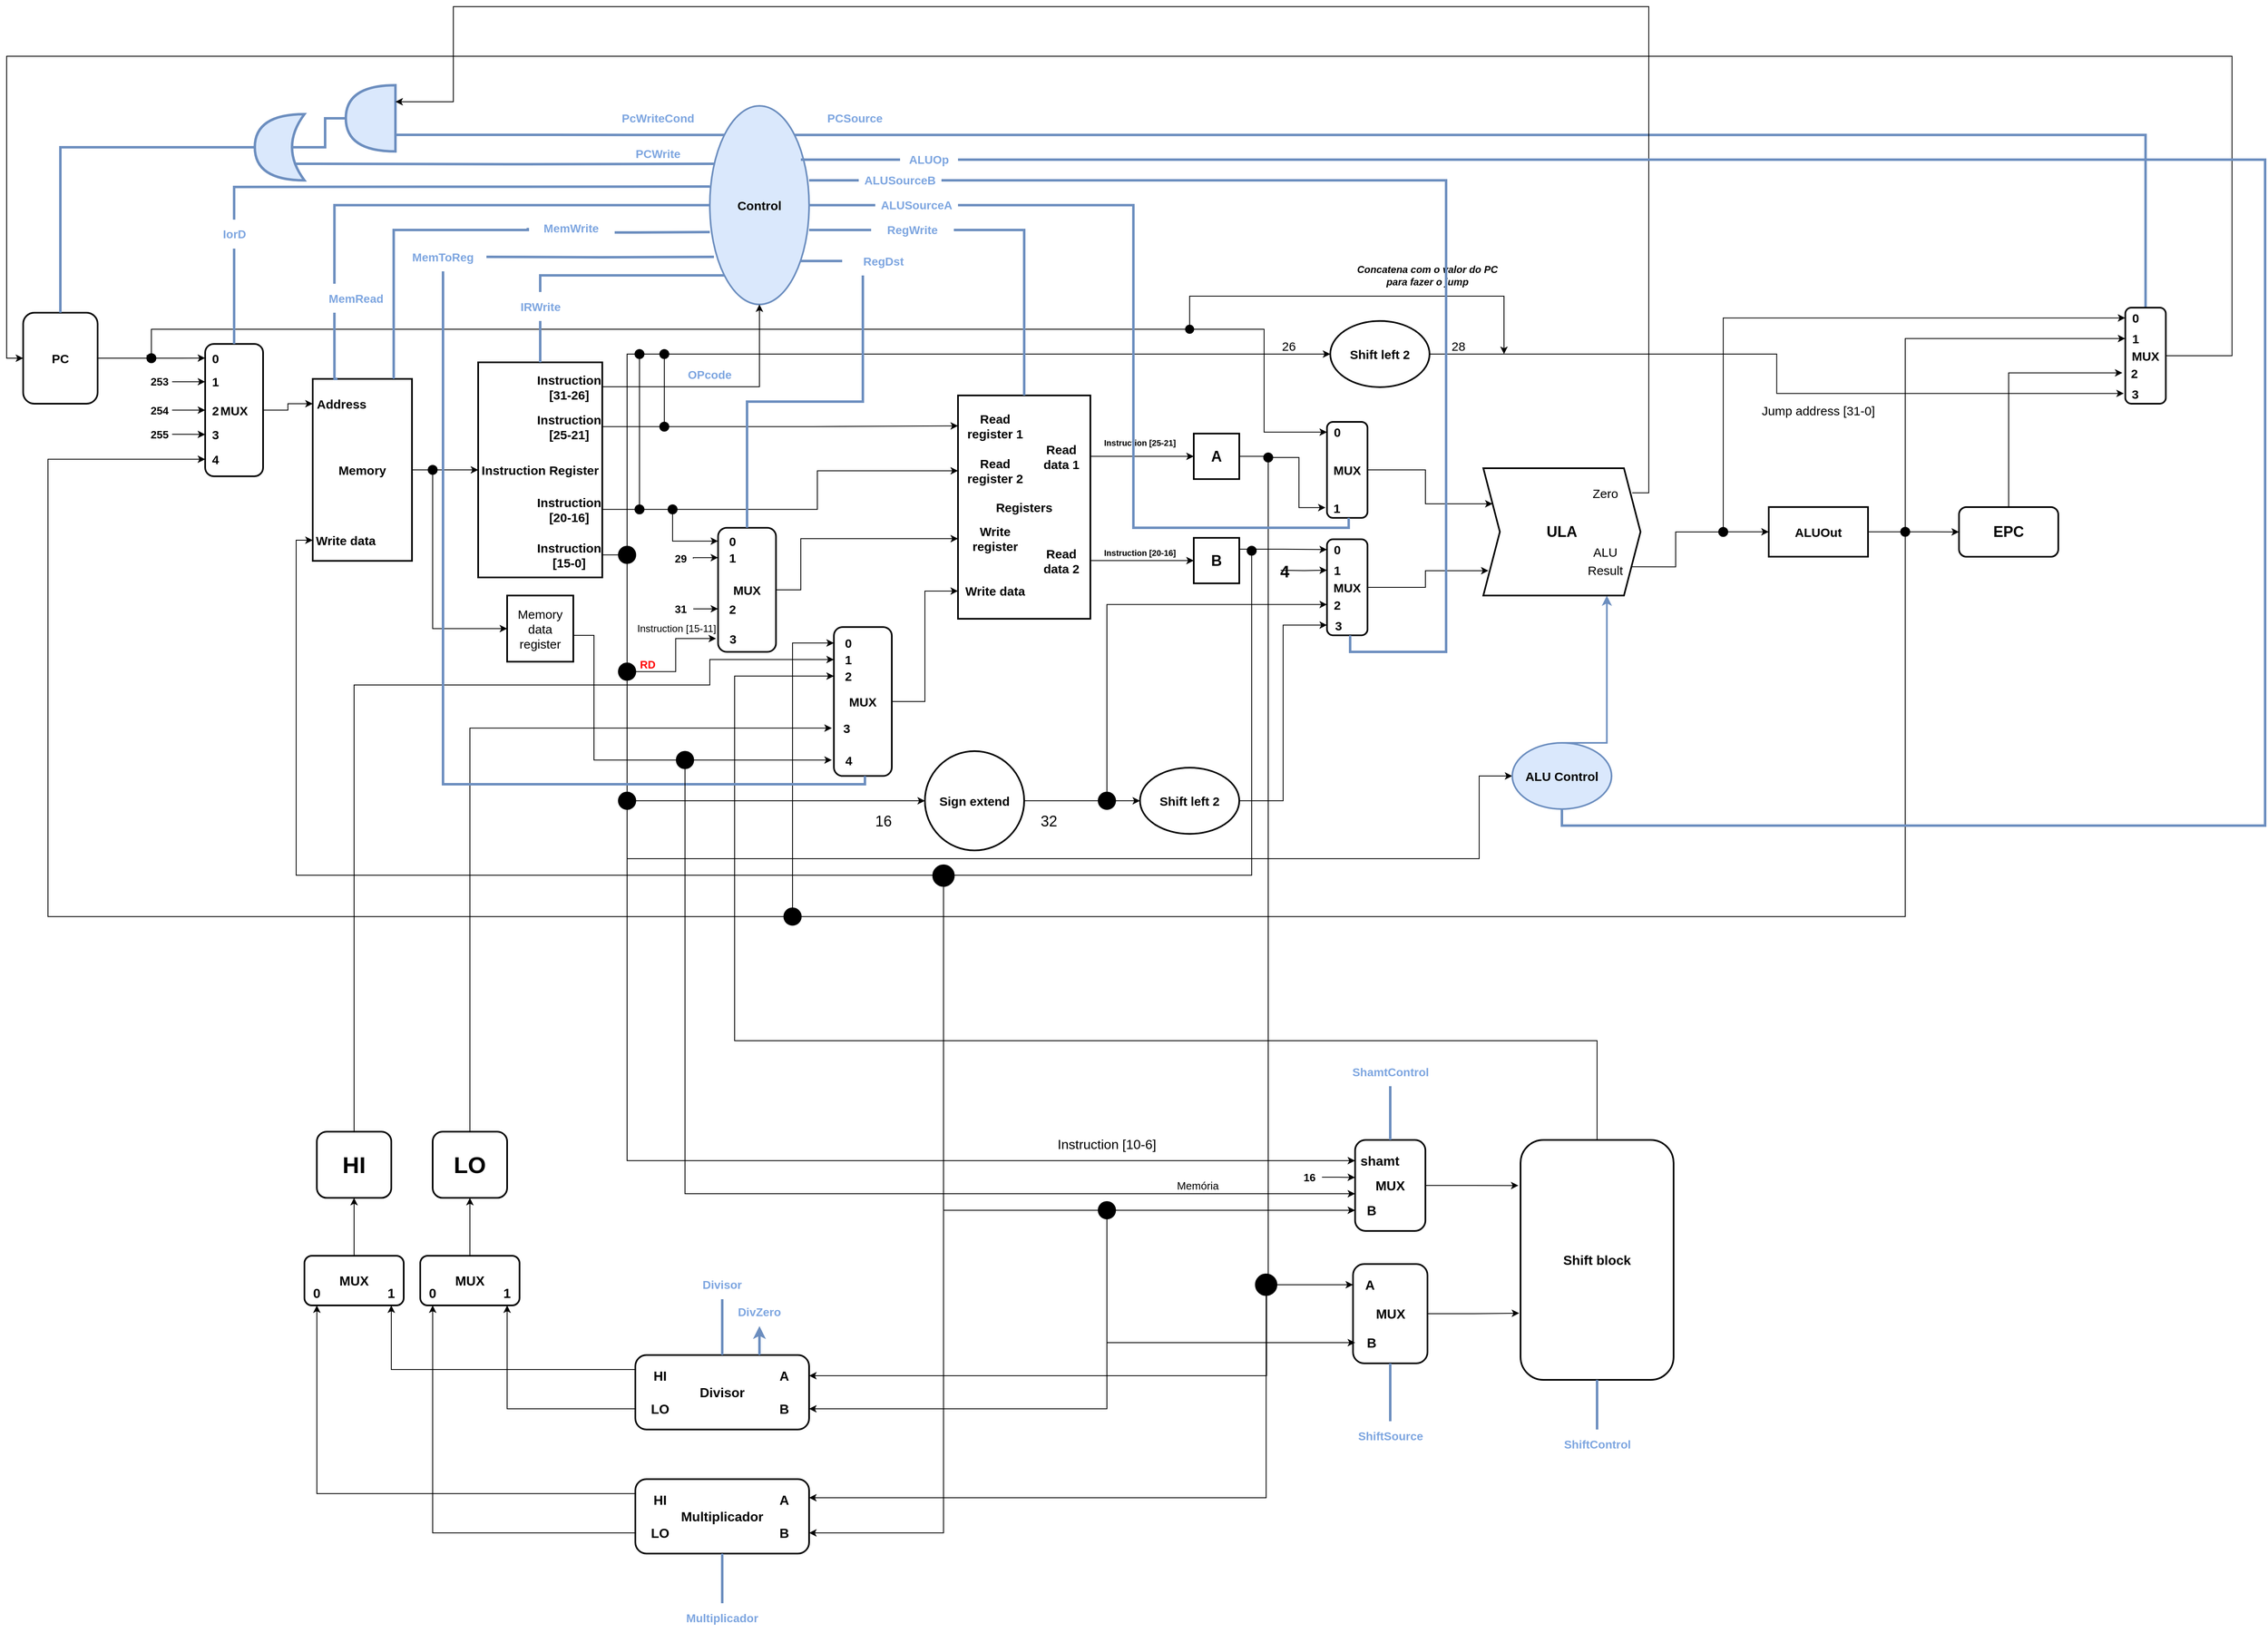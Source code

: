 <mxfile version="16.6.7" type="device"><diagram id="hc7XDy4shcpT3fI163qj" name="Page-1"><mxGraphModel dx="2076" dy="1158" grid="1" gridSize="10" guides="1" tooltips="1" connect="1" arrows="1" fold="1" page="1" pageScale="1" pageWidth="3000" pageHeight="2500" math="0" shadow="0"><root><mxCell id="0"/><mxCell id="1" parent="0"/><mxCell id="15MO8sk8ix9EDwdv1zw_-5" style="edgeStyle=orthogonalEdgeStyle;rounded=0;orthogonalLoop=1;jettySize=auto;html=1;exitX=1;exitY=0.5;exitDx=0;exitDy=0;fontSize=15;startArrow=none;entryX=0;entryY=0.5;entryDx=0;entryDy=0;" parent="1" source="15MO8sk8ix9EDwdv1zw_-191" target="QR3J74-t5bM1EP6J7q86-30" edge="1"><mxGeometry relative="1" as="geometry"><mxPoint x="340" y="667" as="targetPoint"/></mxGeometry></mxCell><mxCell id="15MO8sk8ix9EDwdv1zw_-1" value="&lt;font size=&quot;1&quot;&gt;&lt;b style=&quot;font-size: 15px&quot;&gt;PC&lt;/b&gt;&lt;/font&gt;" style="rounded=1;whiteSpace=wrap;html=1;strokeWidth=2;" parent="1" vertex="1"><mxGeometry x="150" y="610" width="90" height="110" as="geometry"/></mxCell><mxCell id="15MO8sk8ix9EDwdv1zw_-7" value="" style="group" parent="1" vertex="1" connectable="0"><mxGeometry x="350" y="647.72" width="90" height="160" as="geometry"/></mxCell><mxCell id="15MO8sk8ix9EDwdv1zw_-10" value="" style="group" parent="15MO8sk8ix9EDwdv1zw_-7" vertex="1" connectable="0"><mxGeometry width="90" height="160" as="geometry"/></mxCell><mxCell id="15MO8sk8ix9EDwdv1zw_-4" value="&lt;b&gt;MUX&lt;/b&gt;" style="rounded=1;whiteSpace=wrap;html=1;fontSize=15;strokeWidth=2;" parent="15MO8sk8ix9EDwdv1zw_-10" vertex="1"><mxGeometry x="20" width="70" height="160" as="geometry"/></mxCell><mxCell id="QR3J74-t5bM1EP6J7q86-22" value="&lt;b&gt;1&lt;/b&gt;" style="text;html=1;strokeColor=none;fillColor=none;align=center;verticalAlign=middle;whiteSpace=wrap;rounded=0;fontSize=15;" vertex="1" parent="15MO8sk8ix9EDwdv1zw_-10"><mxGeometry x="20" y="28.576" width="25" height="34.286" as="geometry"/></mxCell><mxCell id="QR3J74-t5bM1EP6J7q86-30" value="&lt;b&gt;0&lt;/b&gt;" style="text;html=1;strokeColor=none;fillColor=none;align=center;verticalAlign=middle;whiteSpace=wrap;rounded=0;fontSize=15;" vertex="1" parent="15MO8sk8ix9EDwdv1zw_-10"><mxGeometry x="20" y="-0.004" width="25" height="34.286" as="geometry"/></mxCell><mxCell id="QR3J74-t5bM1EP6J7q86-31" value="&lt;b&gt;2&lt;/b&gt;" style="text;html=1;strokeColor=none;fillColor=none;align=center;verticalAlign=middle;whiteSpace=wrap;rounded=0;fontSize=15;" vertex="1" parent="15MO8sk8ix9EDwdv1zw_-10"><mxGeometry x="20" y="62.856" width="25" height="34.286" as="geometry"/></mxCell><mxCell id="QR3J74-t5bM1EP6J7q86-32" value="&lt;b&gt;3&lt;/b&gt;" style="text;html=1;strokeColor=none;fillColor=none;align=center;verticalAlign=middle;whiteSpace=wrap;rounded=0;fontSize=15;" vertex="1" parent="15MO8sk8ix9EDwdv1zw_-10"><mxGeometry x="20" y="92.276" width="25" height="34.286" as="geometry"/></mxCell><mxCell id="QR3J74-t5bM1EP6J7q86-33" value="&lt;b&gt;4&lt;/b&gt;" style="text;html=1;strokeColor=none;fillColor=none;align=center;verticalAlign=middle;whiteSpace=wrap;rounded=0;fontSize=15;" vertex="1" parent="15MO8sk8ix9EDwdv1zw_-10"><mxGeometry x="20" y="122.276" width="25" height="34.286" as="geometry"/></mxCell><mxCell id="15MO8sk8ix9EDwdv1zw_-16" value="" style="group" parent="1" vertex="1" connectable="0"><mxGeometry x="500" y="690" width="120" height="220" as="geometry"/></mxCell><mxCell id="15MO8sk8ix9EDwdv1zw_-11" value="&lt;b&gt;Memory&lt;/b&gt;" style="rounded=0;whiteSpace=wrap;html=1;fontSize=15;strokeWidth=2;" parent="15MO8sk8ix9EDwdv1zw_-16" vertex="1"><mxGeometry width="120" height="220" as="geometry"/></mxCell><mxCell id="15MO8sk8ix9EDwdv1zw_-12" value="&lt;b&gt;Address&lt;/b&gt;" style="text;html=1;strokeColor=none;fillColor=none;align=center;verticalAlign=middle;whiteSpace=wrap;rounded=0;fontSize=15;" parent="15MO8sk8ix9EDwdv1zw_-16" vertex="1"><mxGeometry y="15" width="70" height="30" as="geometry"/></mxCell><mxCell id="15MO8sk8ix9EDwdv1zw_-13" value="&lt;b&gt;Write data&lt;/b&gt;" style="text;html=1;strokeColor=none;fillColor=none;align=center;verticalAlign=middle;whiteSpace=wrap;rounded=0;fontSize=15;" parent="15MO8sk8ix9EDwdv1zw_-16" vertex="1"><mxGeometry y="180" width="80" height="30" as="geometry"/></mxCell><mxCell id="15MO8sk8ix9EDwdv1zw_-17" style="edgeStyle=orthogonalEdgeStyle;rounded=0;orthogonalLoop=1;jettySize=auto;html=1;exitX=1;exitY=0.5;exitDx=0;exitDy=0;entryX=0;entryY=0.5;entryDx=0;entryDy=0;fontSize=15;" parent="1" source="15MO8sk8ix9EDwdv1zw_-4" target="15MO8sk8ix9EDwdv1zw_-12" edge="1"><mxGeometry relative="1" as="geometry"/></mxCell><mxCell id="15MO8sk8ix9EDwdv1zw_-23" value="" style="group" parent="1" vertex="1" connectable="0"><mxGeometry x="700" y="670" width="150" height="260" as="geometry"/></mxCell><mxCell id="15MO8sk8ix9EDwdv1zw_-32" value="" style="group" parent="15MO8sk8ix9EDwdv1zw_-23" vertex="1" connectable="0"><mxGeometry width="150" height="260" as="geometry"/></mxCell><mxCell id="15MO8sk8ix9EDwdv1zw_-24" value="&lt;b&gt;Instruction Register&lt;/b&gt;" style="rounded=0;whiteSpace=wrap;html=1;fontSize=15;strokeWidth=2;" parent="15MO8sk8ix9EDwdv1zw_-32" vertex="1"><mxGeometry width="150" height="260" as="geometry"/></mxCell><mxCell id="15MO8sk8ix9EDwdv1zw_-27" value="&lt;b&gt;Instruction [31-26]&lt;/b&gt;" style="text;html=1;strokeColor=none;fillColor=none;align=center;verticalAlign=middle;whiteSpace=wrap;rounded=0;fontSize=15;" parent="15MO8sk8ix9EDwdv1zw_-32" vertex="1"><mxGeometry x="70" y="11.82" width="80" height="35.45" as="geometry"/></mxCell><mxCell id="15MO8sk8ix9EDwdv1zw_-28" value="&lt;b&gt;Instruction [25-21]&lt;/b&gt;" style="text;html=1;strokeColor=none;fillColor=none;align=center;verticalAlign=middle;whiteSpace=wrap;rounded=0;fontSize=15;" parent="15MO8sk8ix9EDwdv1zw_-32" vertex="1"><mxGeometry x="70" y="60" width="80" height="35.45" as="geometry"/></mxCell><mxCell id="15MO8sk8ix9EDwdv1zw_-29" value="&lt;b&gt;Instruction [20-16]&lt;/b&gt;" style="text;html=1;strokeColor=none;fillColor=none;align=center;verticalAlign=middle;whiteSpace=wrap;rounded=0;fontSize=15;" parent="15MO8sk8ix9EDwdv1zw_-32" vertex="1"><mxGeometry x="70" y="160" width="80" height="35.45" as="geometry"/></mxCell><mxCell id="15MO8sk8ix9EDwdv1zw_-31" value="&lt;b&gt;Instruction [15-0]&lt;/b&gt;" style="text;html=1;strokeColor=none;fillColor=none;align=center;verticalAlign=middle;whiteSpace=wrap;rounded=0;fontSize=15;" parent="15MO8sk8ix9EDwdv1zw_-32" vertex="1"><mxGeometry x="70" y="215" width="80" height="35.45" as="geometry"/></mxCell><mxCell id="15MO8sk8ix9EDwdv1zw_-146" style="edgeStyle=orthogonalEdgeStyle;rounded=0;orthogonalLoop=1;jettySize=auto;html=1;exitX=1;exitY=0.5;exitDx=0;exitDy=0;entryX=0;entryY=0.5;entryDx=0;entryDy=0;fontSize=12;endArrow=classic;endFill=1;" parent="1" source="15MO8sk8ix9EDwdv1zw_-35" target="15MO8sk8ix9EDwdv1zw_-145" edge="1"><mxGeometry relative="1" as="geometry"><Array as="points"><mxPoint x="815" y="1000"/><mxPoint x="840" y="1000"/><mxPoint x="840" y="1151"/></Array></mxGeometry></mxCell><mxCell id="15MO8sk8ix9EDwdv1zw_-35" value="Memory data register" style="whiteSpace=wrap;html=1;aspect=fixed;fontSize=15;strokeWidth=2;" parent="1" vertex="1"><mxGeometry x="735" y="951.87" width="80" height="80" as="geometry"/></mxCell><mxCell id="15MO8sk8ix9EDwdv1zw_-46" value="" style="edgeStyle=orthogonalEdgeStyle;rounded=0;orthogonalLoop=1;jettySize=auto;html=1;exitX=1;exitY=0.5;exitDx=0;exitDy=0;fontSize=15;endArrow=none;" parent="1" source="15MO8sk8ix9EDwdv1zw_-11" target="15MO8sk8ix9EDwdv1zw_-36" edge="1"><mxGeometry relative="1" as="geometry"><mxPoint x="620" y="800" as="sourcePoint"/><mxPoint x="710" y="800" as="targetPoint"/></mxGeometry></mxCell><mxCell id="15MO8sk8ix9EDwdv1zw_-47" value="" style="group" parent="1" vertex="1" connectable="0"><mxGeometry x="640" y="795" width="10" height="10" as="geometry"/></mxCell><mxCell id="15MO8sk8ix9EDwdv1zw_-36" value="" style="ellipse;whiteSpace=wrap;html=1;aspect=fixed;fontSize=15;strokeWidth=2;fillColor=#000000;" parent="15MO8sk8ix9EDwdv1zw_-47" vertex="1"><mxGeometry width="10" height="10" as="geometry"/></mxCell><mxCell id="15MO8sk8ix9EDwdv1zw_-34" style="edgeStyle=orthogonalEdgeStyle;rounded=0;orthogonalLoop=1;jettySize=auto;html=1;exitX=1;exitY=0.5;exitDx=0;exitDy=0;fontSize=15;startArrow=none;" parent="1" source="15MO8sk8ix9EDwdv1zw_-36" target="15MO8sk8ix9EDwdv1zw_-24" edge="1"><mxGeometry relative="1" as="geometry"/></mxCell><mxCell id="15MO8sk8ix9EDwdv1zw_-48" style="edgeStyle=orthogonalEdgeStyle;rounded=0;orthogonalLoop=1;jettySize=auto;html=1;exitX=0.5;exitY=1;exitDx=0;exitDy=0;entryX=0;entryY=0.5;entryDx=0;entryDy=0;fontSize=15;" parent="1" source="15MO8sk8ix9EDwdv1zw_-36" target="15MO8sk8ix9EDwdv1zw_-35" edge="1"><mxGeometry relative="1" as="geometry"/></mxCell><mxCell id="NQAKdN8J-P9fyeXCAvm4-3" style="edgeStyle=orthogonalEdgeStyle;rounded=0;orthogonalLoop=1;jettySize=auto;html=1;exitX=1;exitY=0;exitDx=0;exitDy=0;fontSize=10;entryX=1;entryY=0;entryDx=0;entryDy=0;fillColor=#dae8fc;strokeColor=#6c8ebf;strokeWidth=3;endArrow=none;endFill=0;" parent="1" source="15MO8sk8ix9EDwdv1zw_-49" target="15MO8sk8ix9EDwdv1zw_-211" edge="1"><mxGeometry relative="1" as="geometry"><mxPoint x="2740" y="470" as="targetPoint"/></mxGeometry></mxCell><mxCell id="NQAKdN8J-P9fyeXCAvm4-7" style="edgeStyle=orthogonalEdgeStyle;rounded=0;orthogonalLoop=1;jettySize=auto;html=1;exitX=0;exitY=0.25;exitDx=0;exitDy=0;entryX=0;entryY=0;entryDx=0;entryDy=0;fontSize=10;startArrow=none;startFill=0;endArrow=none;endFill=0;strokeColor=#6c8ebf;strokeWidth=3;exitPerimeter=0;fillColor=#dae8fc;" parent="1" source="NQAKdN8J-P9fyeXCAvm4-5" target="15MO8sk8ix9EDwdv1zw_-49" edge="1"><mxGeometry relative="1" as="geometry"/></mxCell><mxCell id="keH-EIG-usVRicYrW3pS-15" style="edgeStyle=orthogonalEdgeStyle;rounded=0;orthogonalLoop=1;jettySize=auto;html=1;exitX=0;exitY=0.5;exitDx=0;exitDy=0;fontSize=14;fontColor=#7EA6E0;endArrow=none;endFill=0;strokeWidth=3;entryX=0.25;entryY=0;entryDx=0;entryDy=0;fillColor=#dae8fc;strokeColor=#6c8ebf;" parent="1" source="15MO8sk8ix9EDwdv1zw_-49" target="keH-EIG-usVRicYrW3pS-14" edge="1"><mxGeometry relative="1" as="geometry"><mxPoint x="552" y="540" as="targetPoint"/><Array as="points"><mxPoint x="526" y="480"/></Array></mxGeometry></mxCell><mxCell id="keH-EIG-usVRicYrW3pS-23" style="edgeStyle=orthogonalEdgeStyle;rounded=0;orthogonalLoop=1;jettySize=auto;html=1;exitX=0;exitY=1;exitDx=0;exitDy=0;fontSize=14;fontColor=#7EA6E0;endArrow=none;endFill=0;strokeWidth=3;entryX=0.5;entryY=0;entryDx=0;entryDy=0;fillColor=#dae8fc;strokeColor=#6c8ebf;" parent="1" source="15MO8sk8ix9EDwdv1zw_-49" target="keH-EIG-usVRicYrW3pS-24" edge="1"><mxGeometry relative="1" as="geometry"><mxPoint x="780" y="564.684" as="targetPoint"/></mxGeometry></mxCell><mxCell id="15MO8sk8ix9EDwdv1zw_-49" value="&lt;b&gt;Control&lt;/b&gt;" style="ellipse;whiteSpace=wrap;html=1;fontSize=15;strokeWidth=2;fillColor=#dae8fc;strokeColor=#6c8ebf;" parent="1" vertex="1"><mxGeometry x="980" y="360" width="120" height="240" as="geometry"/></mxCell><mxCell id="15MO8sk8ix9EDwdv1zw_-50" style="edgeStyle=orthogonalEdgeStyle;rounded=0;orthogonalLoop=1;jettySize=auto;html=1;exitX=1;exitY=0.5;exitDx=0;exitDy=0;entryX=0.5;entryY=1;entryDx=0;entryDy=0;fontSize=15;" parent="1" source="15MO8sk8ix9EDwdv1zw_-27" target="15MO8sk8ix9EDwdv1zw_-49" edge="1"><mxGeometry relative="1" as="geometry"/></mxCell><mxCell id="15MO8sk8ix9EDwdv1zw_-51" value="" style="group" parent="1" vertex="1" connectable="0"><mxGeometry x="1280" y="710" width="290" height="270" as="geometry"/></mxCell><mxCell id="15MO8sk8ix9EDwdv1zw_-69" value="" style="group" parent="15MO8sk8ix9EDwdv1zw_-51" vertex="1" connectable="0"><mxGeometry width="290" height="270" as="geometry"/></mxCell><mxCell id="15MO8sk8ix9EDwdv1zw_-52" value="&lt;b&gt;Registers&lt;/b&gt;" style="rounded=0;whiteSpace=wrap;html=1;fontSize=15;strokeWidth=2;" parent="15MO8sk8ix9EDwdv1zw_-69" vertex="1"><mxGeometry width="160" height="270" as="geometry"/></mxCell><mxCell id="15MO8sk8ix9EDwdv1zw_-58" value="&lt;b&gt;Read register 1&lt;/b&gt;" style="text;html=1;strokeColor=none;fillColor=none;align=center;verticalAlign=middle;whiteSpace=wrap;rounded=0;fontSize=15;" parent="15MO8sk8ix9EDwdv1zw_-69" vertex="1"><mxGeometry y="18.409" width="90" height="36.818" as="geometry"/></mxCell><mxCell id="15MO8sk8ix9EDwdv1zw_-62" value="&lt;b&gt;Read register 2&lt;/b&gt;" style="text;html=1;strokeColor=none;fillColor=none;align=center;verticalAlign=middle;whiteSpace=wrap;rounded=0;fontSize=15;" parent="15MO8sk8ix9EDwdv1zw_-69" vertex="1"><mxGeometry y="72.689" width="90" height="36.818" as="geometry"/></mxCell><mxCell id="15MO8sk8ix9EDwdv1zw_-63" value="&lt;b&gt;Write register&lt;/b&gt;" style="text;html=1;strokeColor=none;fillColor=none;align=center;verticalAlign=middle;whiteSpace=wrap;rounded=0;fontSize=15;" parent="15MO8sk8ix9EDwdv1zw_-69" vertex="1"><mxGeometry y="154.728" width="90" height="36.818" as="geometry"/></mxCell><mxCell id="15MO8sk8ix9EDwdv1zw_-64" value="&lt;b&gt;Write data&lt;/b&gt;" style="text;html=1;strokeColor=none;fillColor=none;align=center;verticalAlign=middle;whiteSpace=wrap;rounded=0;fontSize=15;" parent="15MO8sk8ix9EDwdv1zw_-69" vertex="1"><mxGeometry y="218.074" width="90" height="36.818" as="geometry"/></mxCell><mxCell id="15MO8sk8ix9EDwdv1zw_-65" value="&lt;b&gt;Read data 1&lt;/b&gt;" style="text;html=1;strokeColor=none;fillColor=none;align=center;verticalAlign=middle;whiteSpace=wrap;rounded=0;fontSize=15;" parent="15MO8sk8ix9EDwdv1zw_-69" vertex="1"><mxGeometry x="90" y="55.225" width="70" height="36.813" as="geometry"/></mxCell><mxCell id="15MO8sk8ix9EDwdv1zw_-66" value="&lt;b&gt;Read data 2&lt;/b&gt;" style="text;html=1;strokeColor=none;fillColor=none;align=center;verticalAlign=middle;whiteSpace=wrap;rounded=0;fontSize=15;" parent="15MO8sk8ix9EDwdv1zw_-69" vertex="1"><mxGeometry x="90" y="181.263" width="70" height="36.813" as="geometry"/></mxCell><mxCell id="NQAKdN8J-P9fyeXCAvm4-1" value="&lt;font style=&quot;font-size: 10px&quot;&gt;&lt;b&gt;Instruction [25-21]&lt;/b&gt;&lt;/font&gt;" style="text;html=1;strokeColor=none;fillColor=none;align=center;verticalAlign=middle;whiteSpace=wrap;rounded=0;fontSize=15;" parent="15MO8sk8ix9EDwdv1zw_-69" vertex="1"><mxGeometry x="150" y="37.24" width="140" height="35.45" as="geometry"/></mxCell><mxCell id="NQAKdN8J-P9fyeXCAvm4-2" value="&lt;font style=&quot;font-size: 10px&quot;&gt;&lt;b&gt;Instruction [20-16]&lt;/b&gt;&lt;/font&gt;" style="text;html=1;strokeColor=none;fillColor=none;align=center;verticalAlign=middle;whiteSpace=wrap;rounded=0;fontSize=15;" parent="15MO8sk8ix9EDwdv1zw_-69" vertex="1"><mxGeometry x="150" y="170" width="140" height="35.45" as="geometry"/></mxCell><mxCell id="15MO8sk8ix9EDwdv1zw_-76" value="" style="group" parent="1" vertex="1" connectable="0"><mxGeometry x="970" y="870" width="90" height="150" as="geometry"/></mxCell><mxCell id="15MO8sk8ix9EDwdv1zw_-77" value="" style="group" parent="15MO8sk8ix9EDwdv1zw_-76" vertex="1" connectable="0"><mxGeometry width="90" height="150" as="geometry"/></mxCell><mxCell id="15MO8sk8ix9EDwdv1zw_-78" value="&lt;b&gt;MUX&lt;/b&gt;" style="rounded=1;whiteSpace=wrap;html=1;fontSize=15;strokeWidth=2;" parent="15MO8sk8ix9EDwdv1zw_-77" vertex="1"><mxGeometry x="20" width="70" height="150" as="geometry"/></mxCell><mxCell id="15MO8sk8ix9EDwdv1zw_-79" value="&lt;b&gt;0&lt;/b&gt;" style="text;html=1;strokeColor=none;fillColor=none;align=center;verticalAlign=middle;whiteSpace=wrap;rounded=0;fontSize=15;" parent="15MO8sk8ix9EDwdv1zw_-77" vertex="1"><mxGeometry x="20" width="35" height="32.143" as="geometry"/></mxCell><mxCell id="15MO8sk8ix9EDwdv1zw_-80" value="&lt;b&gt;3&lt;/b&gt;" style="text;html=1;strokeColor=none;fillColor=none;align=center;verticalAlign=middle;whiteSpace=wrap;rounded=0;fontSize=15;" parent="15MO8sk8ix9EDwdv1zw_-77" vertex="1"><mxGeometry x="17.5" y="117.857" width="40" height="32.143" as="geometry"/></mxCell><mxCell id="QR3J74-t5bM1EP6J7q86-4" value="&lt;b&gt;1&lt;/b&gt;" style="text;html=1;strokeColor=none;fillColor=none;align=center;verticalAlign=middle;whiteSpace=wrap;rounded=0;fontSize=15;" vertex="1" parent="15MO8sk8ix9EDwdv1zw_-77"><mxGeometry x="20" y="20.0" width="35" height="32.143" as="geometry"/></mxCell><mxCell id="15MO8sk8ix9EDwdv1zw_-82" value="" style="edgeStyle=orthogonalEdgeStyle;rounded=0;orthogonalLoop=1;jettySize=auto;html=1;exitX=1;exitY=0.5;exitDx=0;exitDy=0;entryX=0;entryY=0.5;entryDx=0;entryDy=0;fontSize=15;endArrow=none;" parent="1" source="15MO8sk8ix9EDwdv1zw_-29" target="15MO8sk8ix9EDwdv1zw_-81" edge="1"><mxGeometry relative="1" as="geometry"><mxPoint x="860" y="847.725" as="sourcePoint"/><mxPoint x="1160" y="801.099" as="targetPoint"/></mxGeometry></mxCell><mxCell id="15MO8sk8ix9EDwdv1zw_-83" value="" style="group" parent="1" vertex="1" connectable="0"><mxGeometry x="890" y="842.72" width="10" height="10" as="geometry"/></mxCell><mxCell id="15MO8sk8ix9EDwdv1zw_-81" value="" style="ellipse;whiteSpace=wrap;html=1;aspect=fixed;fontSize=15;strokeWidth=2;fillColor=#000000;" parent="15MO8sk8ix9EDwdv1zw_-83" vertex="1"><mxGeometry width="10" height="10" as="geometry"/></mxCell><mxCell id="15MO8sk8ix9EDwdv1zw_-75" style="edgeStyle=orthogonalEdgeStyle;rounded=0;orthogonalLoop=1;jettySize=auto;html=1;exitX=1;exitY=0.5;exitDx=0;exitDy=0;entryX=0;entryY=0.5;entryDx=0;entryDy=0;fontSize=15;startArrow=none;" parent="1" source="15MO8sk8ix9EDwdv1zw_-84" target="15MO8sk8ix9EDwdv1zw_-62" edge="1"><mxGeometry relative="1" as="geometry"/></mxCell><mxCell id="15MO8sk8ix9EDwdv1zw_-88" style="edgeStyle=orthogonalEdgeStyle;rounded=0;orthogonalLoop=1;jettySize=auto;html=1;exitX=0.5;exitY=1;exitDx=0;exitDy=0;entryX=0;entryY=0.5;entryDx=0;entryDy=0;fontSize=15;" parent="1" source="15MO8sk8ix9EDwdv1zw_-84" target="15MO8sk8ix9EDwdv1zw_-79" edge="1"><mxGeometry relative="1" as="geometry"/></mxCell><mxCell id="15MO8sk8ix9EDwdv1zw_-220" style="edgeStyle=orthogonalEdgeStyle;rounded=0;orthogonalLoop=1;jettySize=auto;html=1;exitX=1;exitY=0.5;exitDx=0;exitDy=0;entryX=0;entryY=0.5;entryDx=0;entryDy=0;fontSize=15;endArrow=classic;endFill=1;" parent="1" source="15MO8sk8ix9EDwdv1zw_-89" target="15MO8sk8ix9EDwdv1zw_-212" edge="1"><mxGeometry relative="1" as="geometry"/></mxCell><mxCell id="15MO8sk8ix9EDwdv1zw_-89" value="&lt;b&gt;Shift left 2&lt;/b&gt;" style="ellipse;whiteSpace=wrap;html=1;fontSize=15;strokeColor=#000000;strokeWidth=2;fillColor=none;" parent="1" vertex="1"><mxGeometry x="1730" y="620" width="120" height="80" as="geometry"/></mxCell><mxCell id="15MO8sk8ix9EDwdv1zw_-112" style="edgeStyle=orthogonalEdgeStyle;rounded=0;orthogonalLoop=1;jettySize=auto;html=1;exitX=1;exitY=0.5;exitDx=0;exitDy=0;entryX=0;entryY=0.5;entryDx=0;entryDy=0;fontSize=15;endArrow=none;endFill=0;" parent="1" source="15MO8sk8ix9EDwdv1zw_-99" target="15MO8sk8ix9EDwdv1zw_-109" edge="1"><mxGeometry relative="1" as="geometry"/></mxCell><mxCell id="15MO8sk8ix9EDwdv1zw_-99" value="" style="ellipse;whiteSpace=wrap;html=1;aspect=fixed;fontSize=15;strokeWidth=2;fillColor=#000000;" parent="1" vertex="1"><mxGeometry x="890" y="655" width="10" height="10" as="geometry"/></mxCell><mxCell id="15MO8sk8ix9EDwdv1zw_-102" value="" style="edgeStyle=orthogonalEdgeStyle;rounded=0;orthogonalLoop=1;jettySize=auto;html=1;fontSize=15;endArrow=none;startArrow=none;" parent="1" source="15MO8sk8ix9EDwdv1zw_-115" target="15MO8sk8ix9EDwdv1zw_-99" edge="1"><mxGeometry relative="1" as="geometry"><mxPoint x="1540" y="660" as="targetPoint"/><mxPoint x="870" y="1220" as="sourcePoint"/><Array as="points"><mxPoint x="880" y="660"/></Array></mxGeometry></mxCell><mxCell id="15MO8sk8ix9EDwdv1zw_-104" value="" style="edgeStyle=orthogonalEdgeStyle;rounded=0;orthogonalLoop=1;jettySize=auto;html=1;exitX=1;exitY=0.5;exitDx=0;exitDy=0;fontSize=15;endArrow=none;" parent="1" source="15MO8sk8ix9EDwdv1zw_-28" target="15MO8sk8ix9EDwdv1zw_-103" edge="1"><mxGeometry relative="1" as="geometry"><mxPoint x="860" y="747.725" as="sourcePoint"/><mxPoint x="1160" y="746.8" as="targetPoint"/></mxGeometry></mxCell><mxCell id="15MO8sk8ix9EDwdv1zw_-108" value="" style="group" parent="1" vertex="1" connectable="0"><mxGeometry x="920" y="742.72" width="10" height="10" as="geometry"/></mxCell><mxCell id="15MO8sk8ix9EDwdv1zw_-103" value="" style="ellipse;whiteSpace=wrap;html=1;aspect=fixed;fontSize=15;strokeWidth=2;fillColor=#000000;" parent="15MO8sk8ix9EDwdv1zw_-108" vertex="1"><mxGeometry width="10" height="10" as="geometry"/></mxCell><mxCell id="15MO8sk8ix9EDwdv1zw_-74" style="edgeStyle=orthogonalEdgeStyle;rounded=0;orthogonalLoop=1;jettySize=auto;html=1;exitX=1;exitY=0.5;exitDx=0;exitDy=0;fontSize=15;startArrow=none;" parent="1" source="15MO8sk8ix9EDwdv1zw_-103" target="15MO8sk8ix9EDwdv1zw_-58" edge="1"><mxGeometry relative="1" as="geometry"/></mxCell><mxCell id="15MO8sk8ix9EDwdv1zw_-148" style="edgeStyle=orthogonalEdgeStyle;rounded=0;orthogonalLoop=1;jettySize=auto;html=1;exitX=1;exitY=0.5;exitDx=0;exitDy=0;entryX=0;entryY=0.5;entryDx=0;entryDy=0;fontSize=12;endArrow=classic;endFill=1;" parent="1" source="15MO8sk8ix9EDwdv1zw_-109" target="15MO8sk8ix9EDwdv1zw_-89" edge="1"><mxGeometry relative="1" as="geometry"/></mxCell><mxCell id="15MO8sk8ix9EDwdv1zw_-109" value="" style="ellipse;whiteSpace=wrap;html=1;aspect=fixed;fontSize=15;strokeWidth=2;fillColor=#000000;" parent="1" vertex="1"><mxGeometry x="920" y="655" width="10" height="10" as="geometry"/></mxCell><mxCell id="15MO8sk8ix9EDwdv1zw_-110" style="edgeStyle=orthogonalEdgeStyle;rounded=0;orthogonalLoop=1;jettySize=auto;html=1;exitX=0.5;exitY=0;exitDx=0;exitDy=0;entryX=0.5;entryY=1;entryDx=0;entryDy=0;fontSize=15;endArrow=none;endFill=0;" parent="1" source="15MO8sk8ix9EDwdv1zw_-81" target="15MO8sk8ix9EDwdv1zw_-99" edge="1"><mxGeometry relative="1" as="geometry"/></mxCell><mxCell id="15MO8sk8ix9EDwdv1zw_-111" style="edgeStyle=orthogonalEdgeStyle;rounded=0;orthogonalLoop=1;jettySize=auto;html=1;exitX=0.5;exitY=0;exitDx=0;exitDy=0;entryX=0.5;entryY=1;entryDx=0;entryDy=0;fontSize=15;endArrow=none;endFill=0;" parent="1" source="15MO8sk8ix9EDwdv1zw_-103" target="15MO8sk8ix9EDwdv1zw_-109" edge="1"><mxGeometry relative="1" as="geometry"/></mxCell><mxCell id="15MO8sk8ix9EDwdv1zw_-115" value="" style="ellipse;whiteSpace=wrap;html=1;aspect=fixed;fontSize=15;strokeWidth=2;fillColor=#000000;" parent="1" vertex="1"><mxGeometry x="870" y="892.72" width="20" height="20" as="geometry"/></mxCell><mxCell id="15MO8sk8ix9EDwdv1zw_-118" value="" style="edgeStyle=orthogonalEdgeStyle;rounded=0;orthogonalLoop=1;jettySize=auto;html=1;fontSize=15;endArrow=none;startArrow=none;" parent="1" source="15MO8sk8ix9EDwdv1zw_-121" target="15MO8sk8ix9EDwdv1zw_-115" edge="1"><mxGeometry relative="1" as="geometry"><mxPoint x="890" y="660" as="targetPoint"/><mxPoint x="870" y="1220" as="sourcePoint"/><Array as="points"/></mxGeometry></mxCell><mxCell id="15MO8sk8ix9EDwdv1zw_-119" style="edgeStyle=orthogonalEdgeStyle;rounded=0;orthogonalLoop=1;jettySize=auto;html=1;exitX=1;exitY=0.5;exitDx=0;exitDy=0;entryX=0;entryY=0.5;entryDx=0;entryDy=0;fontSize=15;endArrow=none;endFill=0;" parent="1" source="15MO8sk8ix9EDwdv1zw_-31" target="15MO8sk8ix9EDwdv1zw_-115" edge="1"><mxGeometry relative="1" as="geometry"/></mxCell><mxCell id="15MO8sk8ix9EDwdv1zw_-126" style="edgeStyle=orthogonalEdgeStyle;rounded=0;orthogonalLoop=1;jettySize=auto;html=1;exitX=1;exitY=0.5;exitDx=0;exitDy=0;entryX=0;entryY=0.5;entryDx=0;entryDy=0;fontSize=15;endArrow=classic;endFill=1;" parent="1" source="15MO8sk8ix9EDwdv1zw_-121" target="15MO8sk8ix9EDwdv1zw_-80" edge="1"><mxGeometry relative="1" as="geometry"/></mxCell><mxCell id="15MO8sk8ix9EDwdv1zw_-121" value="" style="ellipse;whiteSpace=wrap;html=1;aspect=fixed;fontSize=15;strokeWidth=2;fillColor=#000000;" parent="1" vertex="1"><mxGeometry x="870" y="1033.93" width="20" height="20" as="geometry"/></mxCell><mxCell id="15MO8sk8ix9EDwdv1zw_-125" value="" style="edgeStyle=orthogonalEdgeStyle;rounded=0;orthogonalLoop=1;jettySize=auto;html=1;fontSize=15;endArrow=none;startArrow=none;" parent="1" source="15MO8sk8ix9EDwdv1zw_-130" target="15MO8sk8ix9EDwdv1zw_-121" edge="1"><mxGeometry relative="1" as="geometry"><mxPoint x="880" y="912.72" as="targetPoint"/><mxPoint x="870" y="1220" as="sourcePoint"/><Array as="points"/></mxGeometry></mxCell><mxCell id="15MO8sk8ix9EDwdv1zw_-127" value="&lt;font style=&quot;font-size: 12px&quot;&gt;Instruction [15-11]&lt;/font&gt;" style="text;html=1;strokeColor=none;fillColor=none;align=center;verticalAlign=middle;whiteSpace=wrap;rounded=0;fontSize=15;" parent="1" vertex="1"><mxGeometry x="870" y="974.91" width="140" height="30" as="geometry"/></mxCell><mxCell id="15MO8sk8ix9EDwdv1zw_-128" style="edgeStyle=orthogonalEdgeStyle;rounded=0;orthogonalLoop=1;jettySize=auto;html=1;exitX=1;exitY=0.5;exitDx=0;exitDy=0;entryX=0;entryY=0.5;entryDx=0;entryDy=0;fontSize=12;endArrow=classic;endFill=1;" parent="1" source="15MO8sk8ix9EDwdv1zw_-78" target="15MO8sk8ix9EDwdv1zw_-63" edge="1"><mxGeometry relative="1" as="geometry"><Array as="points"><mxPoint x="1090" y="945"/><mxPoint x="1090" y="883"/></Array></mxGeometry></mxCell><mxCell id="15MO8sk8ix9EDwdv1zw_-134" style="edgeStyle=orthogonalEdgeStyle;rounded=0;orthogonalLoop=1;jettySize=auto;html=1;exitX=1;exitY=0.5;exitDx=0;exitDy=0;entryX=0;entryY=0.5;entryDx=0;entryDy=0;fontSize=12;endArrow=classic;endFill=1;" parent="1" source="15MO8sk8ix9EDwdv1zw_-129" target="15MO8sk8ix9EDwdv1zw_-133" edge="1"><mxGeometry relative="1" as="geometry"/></mxCell><mxCell id="15MO8sk8ix9EDwdv1zw_-129" value="&lt;b&gt;Sign extend&lt;/b&gt;" style="ellipse;whiteSpace=wrap;html=1;fontSize=15;strokeColor=#000000;strokeWidth=2;fillColor=none;" parent="1" vertex="1"><mxGeometry x="1240" y="1140" width="120" height="120" as="geometry"/></mxCell><mxCell id="15MO8sk8ix9EDwdv1zw_-132" style="edgeStyle=orthogonalEdgeStyle;rounded=0;orthogonalLoop=1;jettySize=auto;html=1;exitX=1;exitY=0.5;exitDx=0;exitDy=0;entryX=0;entryY=0.5;entryDx=0;entryDy=0;fontSize=12;endArrow=classic;endFill=1;" parent="1" source="15MO8sk8ix9EDwdv1zw_-130" target="15MO8sk8ix9EDwdv1zw_-129" edge="1"><mxGeometry relative="1" as="geometry"/></mxCell><mxCell id="-oYlVssPzK9s7Mnbj9AH-84" style="edgeStyle=orthogonalEdgeStyle;rounded=0;orthogonalLoop=1;jettySize=auto;html=1;exitX=0.5;exitY=1;exitDx=0;exitDy=0;entryX=0;entryY=0.5;entryDx=0;entryDy=0;fontSize=16;" parent="1" source="15MO8sk8ix9EDwdv1zw_-130" target="-oYlVssPzK9s7Mnbj9AH-70" edge="1"><mxGeometry relative="1" as="geometry"/></mxCell><mxCell id="15MO8sk8ix9EDwdv1zw_-130" value="" style="ellipse;whiteSpace=wrap;html=1;aspect=fixed;fontSize=15;strokeWidth=2;fillColor=#000000;" parent="1" vertex="1"><mxGeometry x="870" y="1190" width="20" height="20" as="geometry"/></mxCell><mxCell id="15MO8sk8ix9EDwdv1zw_-131" value="" style="edgeStyle=orthogonalEdgeStyle;rounded=0;orthogonalLoop=1;jettySize=auto;html=1;fontSize=15;endArrow=classic;endFill=1;entryX=0;entryY=0.5;entryDx=0;entryDy=0;" parent="1" source="15MO8sk8ix9EDwdv1zw_-130" target="15MO8sk8ix9EDwdv1zw_-149" edge="1"><mxGeometry relative="1" as="geometry"><mxPoint x="1540" y="1360" as="targetPoint"/><mxPoint x="880" y="1053.93" as="sourcePoint"/><Array as="points"><mxPoint x="880" y="1270"/><mxPoint x="1910" y="1270"/><mxPoint x="1910" y="1170"/></Array></mxGeometry></mxCell><mxCell id="15MO8sk8ix9EDwdv1zw_-174" style="edgeStyle=orthogonalEdgeStyle;rounded=0;orthogonalLoop=1;jettySize=auto;html=1;exitX=1;exitY=0.5;exitDx=0;exitDy=0;entryX=0;entryY=0.5;entryDx=0;entryDy=0;fontSize=18;endArrow=classic;endFill=1;" parent="1" source="15MO8sk8ix9EDwdv1zw_-133" target="15MO8sk8ix9EDwdv1zw_-158" edge="1"><mxGeometry relative="1" as="geometry"/></mxCell><mxCell id="15MO8sk8ix9EDwdv1zw_-133" value="&lt;b&gt;Shift left 2&lt;/b&gt;" style="ellipse;whiteSpace=wrap;html=1;fontSize=15;strokeColor=#000000;strokeWidth=2;fillColor=none;" parent="1" vertex="1"><mxGeometry x="1500" y="1160" width="120" height="80" as="geometry"/></mxCell><mxCell id="15MO8sk8ix9EDwdv1zw_-141" value="" style="group" parent="1" vertex="1" connectable="0"><mxGeometry x="1110" y="990" width="90" height="180" as="geometry"/></mxCell><mxCell id="15MO8sk8ix9EDwdv1zw_-142" value="" style="group" parent="15MO8sk8ix9EDwdv1zw_-141" vertex="1" connectable="0"><mxGeometry width="90" height="180" as="geometry"/></mxCell><mxCell id="15MO8sk8ix9EDwdv1zw_-143" value="&lt;b&gt;MUX&lt;/b&gt;" style="rounded=1;whiteSpace=wrap;html=1;fontSize=15;strokeWidth=2;" parent="15MO8sk8ix9EDwdv1zw_-142" vertex="1"><mxGeometry x="20" width="70" height="180" as="geometry"/></mxCell><mxCell id="15MO8sk8ix9EDwdv1zw_-144" value="&lt;b&gt;0&lt;/b&gt;" style="text;html=1;strokeColor=none;fillColor=none;align=center;verticalAlign=middle;whiteSpace=wrap;rounded=0;fontSize=15;" parent="15MO8sk8ix9EDwdv1zw_-142" vertex="1"><mxGeometry x="20" width="35" height="38.571" as="geometry"/></mxCell><mxCell id="15MO8sk8ix9EDwdv1zw_-145" value="&lt;b&gt;4&lt;/b&gt;" style="text;html=1;strokeColor=none;fillColor=none;align=center;verticalAlign=middle;whiteSpace=wrap;rounded=0;fontSize=15;" parent="15MO8sk8ix9EDwdv1zw_-142" vertex="1"><mxGeometry x="17.5" y="141.429" width="40" height="38.571" as="geometry"/></mxCell><mxCell id="znXdPj7PAdKvWrLpCq69-17" value="&lt;b&gt;1&lt;/b&gt;" style="text;html=1;strokeColor=none;fillColor=none;align=center;verticalAlign=middle;whiteSpace=wrap;rounded=0;fontSize=15;" parent="15MO8sk8ix9EDwdv1zw_-142" vertex="1"><mxGeometry x="20" y="20" width="35" height="38.571" as="geometry"/></mxCell><mxCell id="znXdPj7PAdKvWrLpCq69-20" value="&lt;b&gt;3&lt;/b&gt;" style="text;html=1;strokeColor=none;fillColor=none;align=center;verticalAlign=middle;whiteSpace=wrap;rounded=0;fontSize=15;" parent="15MO8sk8ix9EDwdv1zw_-142" vertex="1"><mxGeometry x="17.5" y="102.862" width="35" height="38.571" as="geometry"/></mxCell><mxCell id="NQAKdN8J-P9fyeXCAvm4-11" value="&lt;b&gt;2&lt;/b&gt;" style="text;html=1;strokeColor=none;fillColor=none;align=center;verticalAlign=middle;whiteSpace=wrap;rounded=0;fontSize=15;" parent="15MO8sk8ix9EDwdv1zw_-142" vertex="1"><mxGeometry x="20" y="40" width="35" height="38.571" as="geometry"/></mxCell><mxCell id="15MO8sk8ix9EDwdv1zw_-147" style="edgeStyle=orthogonalEdgeStyle;rounded=0;orthogonalLoop=1;jettySize=auto;html=1;exitX=1;exitY=0.5;exitDx=0;exitDy=0;entryX=0;entryY=0.5;entryDx=0;entryDy=0;fontSize=12;endArrow=classic;endFill=1;" parent="1" source="15MO8sk8ix9EDwdv1zw_-143" target="15MO8sk8ix9EDwdv1zw_-64" edge="1"><mxGeometry relative="1" as="geometry"/></mxCell><mxCell id="znXdPj7PAdKvWrLpCq69-10" style="edgeStyle=orthogonalEdgeStyle;rounded=0;orthogonalLoop=1;jettySize=auto;html=1;exitX=0.5;exitY=0;exitDx=0;exitDy=0;entryX=0.786;entryY=1.001;entryDx=0;entryDy=0;entryPerimeter=0;fillColor=#dae8fc;strokeColor=#6c8ebf;strokeWidth=2;" parent="1" source="15MO8sk8ix9EDwdv1zw_-149" target="15MO8sk8ix9EDwdv1zw_-195" edge="1"><mxGeometry relative="1" as="geometry"><Array as="points"><mxPoint x="2064" y="1130"/></Array></mxGeometry></mxCell><mxCell id="15MO8sk8ix9EDwdv1zw_-149" value="&lt;b&gt;ALU Control&lt;/b&gt;" style="ellipse;whiteSpace=wrap;html=1;fontSize=15;strokeColor=#6c8ebf;strokeWidth=2;fillColor=#dae8fc;" parent="1" vertex="1"><mxGeometry x="1950" y="1130" width="120" height="80" as="geometry"/></mxCell><mxCell id="15MO8sk8ix9EDwdv1zw_-169" style="edgeStyle=orthogonalEdgeStyle;rounded=0;orthogonalLoop=1;jettySize=auto;html=1;exitX=1;exitY=0.5;exitDx=0;exitDy=0;entryX=0;entryY=0.5;entryDx=0;entryDy=0;fontSize=18;endArrow=classic;endFill=1;startArrow=none;" parent="1" source="-oYlVssPzK9s7Mnbj9AH-3" target="15MO8sk8ix9EDwdv1zw_-168" edge="1"><mxGeometry relative="1" as="geometry"/></mxCell><mxCell id="15MO8sk8ix9EDwdv1zw_-150" value="&lt;font style=&quot;font-size: 18px&quot;&gt;&lt;b&gt;A&lt;/b&gt;&lt;/font&gt;" style="whiteSpace=wrap;html=1;aspect=fixed;fontSize=12;strokeColor=#000000;strokeWidth=2;fillColor=none;" parent="1" vertex="1"><mxGeometry x="1565" y="756.13" width="55" height="55" as="geometry"/></mxCell><mxCell id="15MO8sk8ix9EDwdv1zw_-151" value="&lt;font style=&quot;font-size: 18px&quot;&gt;&lt;b&gt;B&lt;/b&gt;&lt;/font&gt;" style="whiteSpace=wrap;html=1;aspect=fixed;fontSize=12;strokeColor=#000000;strokeWidth=2;fillColor=none;" parent="1" vertex="1"><mxGeometry x="1565" y="882.17" width="55" height="55" as="geometry"/></mxCell><mxCell id="15MO8sk8ix9EDwdv1zw_-152" style="edgeStyle=orthogonalEdgeStyle;rounded=0;orthogonalLoop=1;jettySize=auto;html=1;exitX=1;exitY=0.5;exitDx=0;exitDy=0;entryX=0;entryY=0.5;entryDx=0;entryDy=0;fontSize=18;endArrow=classic;endFill=1;" parent="1" source="15MO8sk8ix9EDwdv1zw_-65" target="15MO8sk8ix9EDwdv1zw_-150" edge="1"><mxGeometry relative="1" as="geometry"/></mxCell><mxCell id="15MO8sk8ix9EDwdv1zw_-153" style="edgeStyle=orthogonalEdgeStyle;rounded=0;orthogonalLoop=1;jettySize=auto;html=1;exitX=1;exitY=0.5;exitDx=0;exitDy=0;entryX=0;entryY=0.5;entryDx=0;entryDy=0;fontSize=18;endArrow=classic;endFill=1;" parent="1" source="15MO8sk8ix9EDwdv1zw_-66" target="15MO8sk8ix9EDwdv1zw_-151" edge="1"><mxGeometry relative="1" as="geometry"/></mxCell><mxCell id="15MO8sk8ix9EDwdv1zw_-154" value="" style="group" parent="1" vertex="1" connectable="0"><mxGeometry x="1685" y="883.93" width="90" height="116.07" as="geometry"/></mxCell><mxCell id="15MO8sk8ix9EDwdv1zw_-155" value="" style="group" parent="15MO8sk8ix9EDwdv1zw_-154" vertex="1" connectable="0"><mxGeometry x="27" width="63" height="116.07" as="geometry"/></mxCell><mxCell id="15MO8sk8ix9EDwdv1zw_-156" value="&lt;b&gt;MUX&lt;/b&gt;" style="rounded=1;whiteSpace=wrap;html=1;fontSize=15;strokeWidth=2;" parent="15MO8sk8ix9EDwdv1zw_-155" vertex="1"><mxGeometry x="14" width="49" height="116.07" as="geometry"/></mxCell><mxCell id="15MO8sk8ix9EDwdv1zw_-157" value="&lt;b&gt;0&lt;/b&gt;" style="text;html=1;strokeColor=none;fillColor=none;align=center;verticalAlign=middle;whiteSpace=wrap;rounded=0;fontSize=15;" parent="15MO8sk8ix9EDwdv1zw_-155" vertex="1"><mxGeometry x="14" width="24.5" height="24.872" as="geometry"/></mxCell><mxCell id="15MO8sk8ix9EDwdv1zw_-158" value="&lt;b&gt;3&lt;/b&gt;" style="text;html=1;strokeColor=none;fillColor=none;align=center;verticalAlign=middle;whiteSpace=wrap;rounded=0;fontSize=15;" parent="15MO8sk8ix9EDwdv1zw_-155" vertex="1"><mxGeometry x="14" y="91.198" width="28" height="24.872" as="geometry"/></mxCell><mxCell id="15MO8sk8ix9EDwdv1zw_-180" value="&lt;b&gt;1&lt;/b&gt;" style="text;html=1;strokeColor=none;fillColor=none;align=center;verticalAlign=middle;whiteSpace=wrap;rounded=0;fontSize=15;" parent="15MO8sk8ix9EDwdv1zw_-155" vertex="1"><mxGeometry x="14" y="24.87" width="24.5" height="24.872" as="geometry"/></mxCell><mxCell id="15MO8sk8ix9EDwdv1zw_-186" value="&lt;b&gt;2&lt;/b&gt;" style="text;html=1;strokeColor=none;fillColor=none;align=center;verticalAlign=middle;whiteSpace=wrap;rounded=0;fontSize=15;" parent="15MO8sk8ix9EDwdv1zw_-155" vertex="1"><mxGeometry x="14" y="66.33" width="24.5" height="24.872" as="geometry"/></mxCell><mxCell id="O4yZFZUyZEfNbllSz_fx-3" value="&lt;b&gt;&lt;font color=&quot;#000000&quot; style=&quot;font-size: 20px&quot;&gt;4&lt;/font&gt;&lt;/b&gt;" style="text;html=1;strokeColor=none;fillColor=none;align=center;verticalAlign=middle;whiteSpace=wrap;rounded=0;fontColor=#FF3333;" parent="15MO8sk8ix9EDwdv1zw_-154" vertex="1"><mxGeometry x="-40" y="23.24" width="60" height="30" as="geometry"/></mxCell><mxCell id="15MO8sk8ix9EDwdv1zw_-161" value="" style="group" parent="1" vertex="1" connectable="0"><mxGeometry x="1570" y="892.72" width="10" height="10" as="geometry"/></mxCell><mxCell id="15MO8sk8ix9EDwdv1zw_-159" style="edgeStyle=orthogonalEdgeStyle;rounded=0;orthogonalLoop=1;jettySize=auto;html=1;exitX=1;exitY=0.25;exitDx=0;exitDy=0;fontSize=18;endArrow=classic;endFill=1;" parent="15MO8sk8ix9EDwdv1zw_-161" source="15MO8sk8ix9EDwdv1zw_-151" target="15MO8sk8ix9EDwdv1zw_-157" edge="1"><mxGeometry relative="1" as="geometry"/></mxCell><mxCell id="15MO8sk8ix9EDwdv1zw_-162" style="edgeStyle=orthogonalEdgeStyle;rounded=0;orthogonalLoop=1;jettySize=auto;html=1;fontSize=18;endArrow=classic;endFill=1;entryX=0;entryY=0.5;entryDx=0;entryDy=0;exitX=0.5;exitY=1;exitDx=0;exitDy=0;" parent="1" source="15MO8sk8ix9EDwdv1zw_-163" target="15MO8sk8ix9EDwdv1zw_-13" edge="1"><mxGeometry relative="1" as="geometry"><mxPoint x="830" y="1250" as="targetPoint"/><mxPoint x="1640" y="990" as="sourcePoint"/><Array as="points"><mxPoint x="1635" y="1290"/><mxPoint x="480" y="1290"/><mxPoint x="480" y="885"/></Array></mxGeometry></mxCell><mxCell id="15MO8sk8ix9EDwdv1zw_-163" value="" style="ellipse;whiteSpace=wrap;html=1;aspect=fixed;fontSize=15;strokeWidth=2;fillColor=#000000;" parent="1" vertex="1"><mxGeometry x="1630" y="892.72" width="10" height="10" as="geometry"/></mxCell><mxCell id="15MO8sk8ix9EDwdv1zw_-164" value="" style="group" parent="1" vertex="1" connectable="0"><mxGeometry x="1685" y="741.96" width="90" height="116.07" as="geometry"/></mxCell><mxCell id="15MO8sk8ix9EDwdv1zw_-165" value="" style="group" parent="15MO8sk8ix9EDwdv1zw_-164" vertex="1" connectable="0"><mxGeometry x="27" width="63" height="116.07" as="geometry"/></mxCell><mxCell id="15MO8sk8ix9EDwdv1zw_-166" value="&lt;b&gt;MUX&lt;/b&gt;" style="rounded=1;whiteSpace=wrap;html=1;fontSize=15;strokeWidth=2;" parent="15MO8sk8ix9EDwdv1zw_-165" vertex="1"><mxGeometry x="14" width="49" height="116.07" as="geometry"/></mxCell><mxCell id="15MO8sk8ix9EDwdv1zw_-167" value="&lt;b&gt;0&lt;/b&gt;" style="text;html=1;strokeColor=none;fillColor=none;align=center;verticalAlign=middle;whiteSpace=wrap;rounded=0;fontSize=15;" parent="15MO8sk8ix9EDwdv1zw_-165" vertex="1"><mxGeometry x="14" width="24.5" height="24.872" as="geometry"/></mxCell><mxCell id="15MO8sk8ix9EDwdv1zw_-168" value="&lt;b&gt;1&lt;/b&gt;" style="text;html=1;strokeColor=none;fillColor=none;align=center;verticalAlign=middle;whiteSpace=wrap;rounded=0;fontSize=15;" parent="15MO8sk8ix9EDwdv1zw_-165" vertex="1"><mxGeometry x="12.25" y="91.198" width="28" height="24.872" as="geometry"/></mxCell><mxCell id="15MO8sk8ix9EDwdv1zw_-187" style="edgeStyle=orthogonalEdgeStyle;rounded=0;orthogonalLoop=1;jettySize=auto;html=1;exitX=0;exitY=0.5;exitDx=0;exitDy=0;fontSize=18;endArrow=classic;endFill=1;entryX=0;entryY=0.5;entryDx=0;entryDy=0;" parent="1" target="15MO8sk8ix9EDwdv1zw_-186" edge="1"><mxGeometry relative="1" as="geometry"><mxPoint x="1460" y="1200" as="sourcePoint"/><Array as="points"><mxPoint x="1460" y="963"/></Array></mxGeometry></mxCell><mxCell id="15MO8sk8ix9EDwdv1zw_-188" value="16" style="text;html=1;strokeColor=none;fillColor=none;align=center;verticalAlign=middle;whiteSpace=wrap;rounded=0;fontSize=18;" parent="1" vertex="1"><mxGeometry x="1160" y="1210" width="60" height="30" as="geometry"/></mxCell><mxCell id="15MO8sk8ix9EDwdv1zw_-189" value="32" style="text;html=1;strokeColor=none;fillColor=none;align=center;verticalAlign=middle;whiteSpace=wrap;rounded=0;fontSize=18;" parent="1" vertex="1"><mxGeometry x="1360" y="1210" width="60" height="30" as="geometry"/></mxCell><mxCell id="15MO8sk8ix9EDwdv1zw_-190" style="edgeStyle=orthogonalEdgeStyle;rounded=0;orthogonalLoop=1;jettySize=auto;html=1;fontSize=18;endArrow=classic;endFill=1;entryX=0;entryY=0.5;entryDx=0;entryDy=0;exitX=0.5;exitY=0;exitDx=0;exitDy=0;startArrow=none;" parent="1" source="znXdPj7PAdKvWrLpCq69-13" target="15MO8sk8ix9EDwdv1zw_-167" edge="1"><mxGeometry relative="1" as="geometry"><mxPoint x="320" y="630" as="sourcePoint"/><Array as="points"><mxPoint x="1650" y="630"/><mxPoint x="1650" y="754"/></Array></mxGeometry></mxCell><mxCell id="15MO8sk8ix9EDwdv1zw_-191" value="" style="ellipse;whiteSpace=wrap;html=1;aspect=fixed;fontSize=15;strokeWidth=2;fillColor=#000000;" parent="1" vertex="1"><mxGeometry x="300" y="660" width="10" height="10" as="geometry"/></mxCell><mxCell id="15MO8sk8ix9EDwdv1zw_-192" value="" style="edgeStyle=orthogonalEdgeStyle;rounded=0;orthogonalLoop=1;jettySize=auto;html=1;exitX=1;exitY=0.5;exitDx=0;exitDy=0;entryX=-0.023;entryY=0.107;entryDx=0;entryDy=0;entryPerimeter=0;fontSize=15;endArrow=none;" parent="1" source="15MO8sk8ix9EDwdv1zw_-1" target="15MO8sk8ix9EDwdv1zw_-191" edge="1"><mxGeometry relative="1" as="geometry"><mxPoint x="290" y="665" as="sourcePoint"/><mxPoint x="358.39" y="664.98" as="targetPoint"/><Array as="points"><mxPoint x="300" y="665"/></Array></mxGeometry></mxCell><mxCell id="15MO8sk8ix9EDwdv1zw_-198" style="edgeStyle=orthogonalEdgeStyle;rounded=0;orthogonalLoop=1;jettySize=auto;html=1;exitX=1;exitY=0.5;exitDx=0;exitDy=0;entryX=0;entryY=0.25;entryDx=0;entryDy=0;fontSize=15;endArrow=classic;endFill=1;" parent="1" source="15MO8sk8ix9EDwdv1zw_-166" target="15MO8sk8ix9EDwdv1zw_-195" edge="1"><mxGeometry relative="1" as="geometry"/></mxCell><mxCell id="15MO8sk8ix9EDwdv1zw_-199" style="edgeStyle=orthogonalEdgeStyle;rounded=0;orthogonalLoop=1;jettySize=auto;html=1;exitX=1;exitY=0.5;exitDx=0;exitDy=0;entryX=0.033;entryY=0.805;entryDx=0;entryDy=0;entryPerimeter=0;fontSize=15;endArrow=classic;endFill=1;" parent="1" source="15MO8sk8ix9EDwdv1zw_-156" target="15MO8sk8ix9EDwdv1zw_-195" edge="1"><mxGeometry relative="1" as="geometry"/></mxCell><mxCell id="15MO8sk8ix9EDwdv1zw_-200" value="" style="group" parent="1" vertex="1" connectable="0"><mxGeometry x="1915" y="798" width="190" height="153.87" as="geometry"/></mxCell><mxCell id="15MO8sk8ix9EDwdv1zw_-195" value="&lt;b&gt;ULA&lt;/b&gt;" style="shape=step;perimeter=stepPerimeter;whiteSpace=wrap;html=1;fixedSize=1;fontSize=18;strokeColor=#000000;strokeWidth=2;fillColor=none;" parent="15MO8sk8ix9EDwdv1zw_-200" vertex="1"><mxGeometry width="190" height="153.87" as="geometry"/></mxCell><mxCell id="15MO8sk8ix9EDwdv1zw_-196" value="&lt;font style=&quot;font-size: 15px&quot;&gt;ALU Result&lt;/font&gt;" style="text;html=1;strokeColor=none;fillColor=none;align=center;verticalAlign=middle;whiteSpace=wrap;rounded=0;fontSize=18;" parent="15MO8sk8ix9EDwdv1zw_-200" vertex="1"><mxGeometry x="115" y="96.67" width="65" height="30" as="geometry"/></mxCell><mxCell id="15MO8sk8ix9EDwdv1zw_-197" value="&lt;font style=&quot;font-size: 15px&quot;&gt;Zero&lt;/font&gt;" style="text;html=1;strokeColor=none;fillColor=none;align=center;verticalAlign=middle;whiteSpace=wrap;rounded=0;fontSize=18;" parent="15MO8sk8ix9EDwdv1zw_-200" vertex="1"><mxGeometry x="115" y="14.72" width="65" height="30" as="geometry"/></mxCell><mxCell id="15MO8sk8ix9EDwdv1zw_-206" style="edgeStyle=orthogonalEdgeStyle;rounded=0;orthogonalLoop=1;jettySize=auto;html=1;exitX=1;exitY=0.5;exitDx=0;exitDy=0;entryX=0;entryY=0.5;entryDx=0;entryDy=0;fontSize=15;endArrow=none;endFill=0;" parent="1" source="15MO8sk8ix9EDwdv1zw_-201" target="15MO8sk8ix9EDwdv1zw_-204" edge="1"><mxGeometry relative="1" as="geometry"/></mxCell><mxCell id="15MO8sk8ix9EDwdv1zw_-201" value="&lt;b&gt;ALUOut&lt;/b&gt;" style="rounded=0;whiteSpace=wrap;html=1;fontSize=15;strokeColor=#000000;strokeWidth=2;fillColor=none;" parent="1" vertex="1"><mxGeometry x="2260" y="844.93" width="120" height="60" as="geometry"/></mxCell><mxCell id="15MO8sk8ix9EDwdv1zw_-203" style="edgeStyle=orthogonalEdgeStyle;rounded=0;orthogonalLoop=1;jettySize=auto;html=1;exitX=1;exitY=0.75;exitDx=0;exitDy=0;entryX=0;entryY=0.5;entryDx=0;entryDy=0;fontSize=15;endArrow=classic;endFill=1;startArrow=none;" parent="1" source="15MO8sk8ix9EDwdv1zw_-222" target="15MO8sk8ix9EDwdv1zw_-201" edge="1"><mxGeometry relative="1" as="geometry"><Array as="points"><mxPoint x="2210" y="875"/></Array></mxGeometry></mxCell><mxCell id="15MO8sk8ix9EDwdv1zw_-207" style="edgeStyle=orthogonalEdgeStyle;rounded=0;orthogonalLoop=1;jettySize=auto;html=1;fontSize=15;endArrow=classic;endFill=1;exitX=0.5;exitY=1;exitDx=0;exitDy=0;entryX=0;entryY=0.5;entryDx=0;entryDy=0;" parent="1" source="15MO8sk8ix9EDwdv1zw_-204" target="QR3J74-t5bM1EP6J7q86-33" edge="1"><mxGeometry relative="1" as="geometry"><mxPoint x="330" y="790" as="targetPoint"/><mxPoint x="2412" y="910" as="sourcePoint"/><Array as="points"><mxPoint x="2425" y="1340"/><mxPoint x="180" y="1340"/><mxPoint x="180" y="787"/></Array></mxGeometry></mxCell><mxCell id="15MO8sk8ix9EDwdv1zw_-221" style="edgeStyle=orthogonalEdgeStyle;rounded=0;orthogonalLoop=1;jettySize=auto;html=1;exitX=0.5;exitY=0;exitDx=0;exitDy=0;entryX=0;entryY=0.5;entryDx=0;entryDy=0;fontSize=15;endArrow=classic;endFill=1;" parent="1" source="15MO8sk8ix9EDwdv1zw_-204" target="15MO8sk8ix9EDwdv1zw_-217" edge="1"><mxGeometry relative="1" as="geometry"/></mxCell><mxCell id="znXdPj7PAdKvWrLpCq69-27" style="edgeStyle=orthogonalEdgeStyle;rounded=0;orthogonalLoop=1;jettySize=auto;html=1;exitX=1;exitY=0.5;exitDx=0;exitDy=0;entryX=0;entryY=0.5;entryDx=0;entryDy=0;fontSize=18;fontColor=#000000;strokeWidth=1;" parent="1" source="15MO8sk8ix9EDwdv1zw_-204" target="znXdPj7PAdKvWrLpCq69-26" edge="1"><mxGeometry relative="1" as="geometry"/></mxCell><mxCell id="15MO8sk8ix9EDwdv1zw_-204" value="" style="ellipse;whiteSpace=wrap;html=1;aspect=fixed;fontSize=15;strokeWidth=2;fillColor=#000000;" parent="1" vertex="1"><mxGeometry x="2420" y="869.93" width="10" height="10" as="geometry"/></mxCell><mxCell id="15MO8sk8ix9EDwdv1zw_-208" value="" style="group" parent="1" vertex="1" connectable="0"><mxGeometry x="2650" y="603.93" width="90" height="116.07" as="geometry"/></mxCell><mxCell id="15MO8sk8ix9EDwdv1zw_-209" value="" style="group" parent="15MO8sk8ix9EDwdv1zw_-208" vertex="1" connectable="0"><mxGeometry x="27" width="63" height="116.07" as="geometry"/></mxCell><mxCell id="15MO8sk8ix9EDwdv1zw_-210" value="&lt;b&gt;MUX&lt;/b&gt;" style="rounded=1;whiteSpace=wrap;html=1;fontSize=15;strokeWidth=2;" parent="15MO8sk8ix9EDwdv1zw_-209" vertex="1"><mxGeometry x="14" width="49" height="116.07" as="geometry"/></mxCell><mxCell id="15MO8sk8ix9EDwdv1zw_-211" value="&lt;b&gt;0&lt;/b&gt;" style="text;html=1;strokeColor=none;fillColor=none;align=center;verticalAlign=middle;whiteSpace=wrap;rounded=0;fontSize=15;" parent="15MO8sk8ix9EDwdv1zw_-209" vertex="1"><mxGeometry x="14" width="24.5" height="24.872" as="geometry"/></mxCell><mxCell id="15MO8sk8ix9EDwdv1zw_-212" value="&lt;b&gt;3&lt;/b&gt;" style="text;html=1;strokeColor=none;fillColor=none;align=center;verticalAlign=middle;whiteSpace=wrap;rounded=0;fontSize=15;" parent="15MO8sk8ix9EDwdv1zw_-209" vertex="1"><mxGeometry x="12.25" y="91.198" width="28" height="24.872" as="geometry"/></mxCell><mxCell id="15MO8sk8ix9EDwdv1zw_-217" value="&lt;b&gt;1&lt;/b&gt;" style="text;html=1;strokeColor=none;fillColor=none;align=center;verticalAlign=middle;whiteSpace=wrap;rounded=0;fontSize=15;" parent="15MO8sk8ix9EDwdv1zw_-209" vertex="1"><mxGeometry x="14" y="24.87" width="24.5" height="24.872" as="geometry"/></mxCell><mxCell id="znXdPj7PAdKvWrLpCq69-35" value="&lt;b&gt;2&lt;/b&gt;" style="text;html=1;strokeColor=none;fillColor=none;align=center;verticalAlign=middle;whiteSpace=wrap;rounded=0;fontSize=15;" parent="15MO8sk8ix9EDwdv1zw_-209" vertex="1"><mxGeometry x="10.5" y="66.328" width="28" height="24.872" as="geometry"/></mxCell><mxCell id="15MO8sk8ix9EDwdv1zw_-230" style="edgeStyle=orthogonalEdgeStyle;rounded=0;orthogonalLoop=1;jettySize=auto;html=1;fontSize=15;endArrow=classic;endFill=1;entryX=0;entryY=0.5;entryDx=0;entryDy=0;" parent="1" source="15MO8sk8ix9EDwdv1zw_-222" target="15MO8sk8ix9EDwdv1zw_-211" edge="1"><mxGeometry relative="1" as="geometry"><mxPoint x="2205" y="810" as="targetPoint"/><Array as="points"><mxPoint x="2205" y="616"/></Array></mxGeometry></mxCell><mxCell id="15MO8sk8ix9EDwdv1zw_-222" value="" style="ellipse;whiteSpace=wrap;html=1;aspect=fixed;fontSize=15;strokeWidth=2;fillColor=#000000;" parent="1" vertex="1"><mxGeometry x="2200" y="870.0" width="10" height="10" as="geometry"/></mxCell><mxCell id="15MO8sk8ix9EDwdv1zw_-229" value="" style="edgeStyle=orthogonalEdgeStyle;rounded=0;orthogonalLoop=1;jettySize=auto;html=1;exitX=1;exitY=0.75;exitDx=0;exitDy=0;entryX=0;entryY=0.5;entryDx=0;entryDy=0;fontSize=15;endArrow=none;endFill=1;" parent="1" source="15MO8sk8ix9EDwdv1zw_-196" target="15MO8sk8ix9EDwdv1zw_-222" edge="1"><mxGeometry relative="1" as="geometry"><mxPoint x="2095" y="917.17" as="sourcePoint"/><mxPoint x="2260" y="874.93" as="targetPoint"/></mxGeometry></mxCell><mxCell id="15MO8sk8ix9EDwdv1zw_-231" value="Jump address [31-0]" style="text;html=1;strokeColor=none;fillColor=none;align=center;verticalAlign=middle;whiteSpace=wrap;rounded=0;fontSize=15;" parent="1" vertex="1"><mxGeometry x="2250" y="712.72" width="140" height="30" as="geometry"/></mxCell><mxCell id="15MO8sk8ix9EDwdv1zw_-232" value="26" style="text;html=1;strokeColor=none;fillColor=none;align=center;verticalAlign=middle;whiteSpace=wrap;rounded=0;fontSize=15;" parent="1" vertex="1"><mxGeometry x="1650" y="635" width="60" height="30" as="geometry"/></mxCell><mxCell id="15MO8sk8ix9EDwdv1zw_-233" value="28" style="text;html=1;strokeColor=none;fillColor=none;align=center;verticalAlign=middle;whiteSpace=wrap;rounded=0;fontSize=15;" parent="1" vertex="1"><mxGeometry x="1855" y="635" width="60" height="30" as="geometry"/></mxCell><mxCell id="15MO8sk8ix9EDwdv1zw_-234" style="edgeStyle=orthogonalEdgeStyle;rounded=0;orthogonalLoop=1;jettySize=auto;html=1;exitX=1;exitY=0.5;exitDx=0;exitDy=0;entryX=0;entryY=0.5;entryDx=0;entryDy=0;fontSize=15;endArrow=classic;endFill=1;" parent="1" source="15MO8sk8ix9EDwdv1zw_-210" target="15MO8sk8ix9EDwdv1zw_-1" edge="1"><mxGeometry relative="1" as="geometry"><Array as="points"><mxPoint x="2820" y="662"/><mxPoint x="2820" y="300"/><mxPoint x="130" y="300"/><mxPoint x="130" y="665"/></Array></mxGeometry></mxCell><mxCell id="15MO8sk8ix9EDwdv1zw_-235" style="edgeStyle=orthogonalEdgeStyle;rounded=0;orthogonalLoop=1;jettySize=auto;html=1;exitX=0;exitY=0.5;exitDx=0;exitDy=0;fontSize=15;endArrow=classic;endFill=1;entryX=0;entryY=0.5;entryDx=0;entryDy=0;startArrow=none;" parent="1" source="O4yZFZUyZEfNbllSz_fx-7" target="15MO8sk8ix9EDwdv1zw_-144" edge="1"><mxGeometry relative="1" as="geometry"><mxPoint x="1000" y="1340" as="sourcePoint"/><Array as="points"><mxPoint x="1080" y="1340"/><mxPoint x="1080" y="1009"/></Array></mxGeometry></mxCell><mxCell id="O4yZFZUyZEfNbllSz_fx-2" style="edgeStyle=orthogonalEdgeStyle;rounded=0;orthogonalLoop=1;jettySize=auto;html=1;exitX=0;exitY=0.5;exitDx=0;exitDy=0;fontColor=#FF3333;entryX=0;entryY=0.5;entryDx=0;entryDy=0;" parent="1" target="15MO8sk8ix9EDwdv1zw_-180" edge="1"><mxGeometry relative="1" as="geometry"><mxPoint x="1670" y="921.345" as="sourcePoint"/></mxGeometry></mxCell><mxCell id="O4yZFZUyZEfNbllSz_fx-5" value="" style="ellipse;whiteSpace=wrap;html=1;aspect=fixed;fontSize=15;strokeWidth=2;fillColor=#000000;" parent="1" vertex="1"><mxGeometry x="1450" y="1190" width="20" height="20" as="geometry"/></mxCell><mxCell id="O4yZFZUyZEfNbllSz_fx-7" value="" style="ellipse;whiteSpace=wrap;html=1;aspect=fixed;fontSize=15;strokeWidth=2;fillColor=#000000;" parent="1" vertex="1"><mxGeometry x="1070" y="1330" width="20" height="20" as="geometry"/></mxCell><mxCell id="O4yZFZUyZEfNbllSz_fx-8" value="" style="edgeStyle=orthogonalEdgeStyle;rounded=0;orthogonalLoop=1;jettySize=auto;html=1;exitX=0;exitY=0.5;exitDx=0;exitDy=0;fontSize=15;endArrow=none;endFill=1;entryX=0;entryY=0.5;entryDx=0;entryDy=0;" parent="1" target="O4yZFZUyZEfNbllSz_fx-7" edge="1"><mxGeometry relative="1" as="geometry"><mxPoint x="1000" y="1340" as="sourcePoint"/><Array as="points"><mxPoint x="1050" y="1340"/><mxPoint x="1050" y="1340"/></Array><mxPoint x="1130" y="1056.071" as="targetPoint"/></mxGeometry></mxCell><mxCell id="znXdPj7PAdKvWrLpCq69-6" value="" style="endArrow=classic;html=1;rounded=0;" parent="1" edge="1"><mxGeometry width="50" height="50" relative="1" as="geometry"><mxPoint x="1560" y="630" as="sourcePoint"/><mxPoint x="1940" y="660" as="targetPoint"/><Array as="points"><mxPoint x="1560" y="590"/><mxPoint x="1940" y="590"/></Array></mxGeometry></mxCell><mxCell id="znXdPj7PAdKvWrLpCq69-11" value="&lt;i&gt;&lt;b&gt;Concatena com o valor do PC para fazer o jump&lt;/b&gt;&lt;/i&gt;" style="text;html=1;strokeColor=none;fillColor=none;align=center;verticalAlign=middle;whiteSpace=wrap;rounded=0;" parent="1" vertex="1"><mxGeometry x="1760" y="550" width="175" height="30" as="geometry"/></mxCell><mxCell id="znXdPj7PAdKvWrLpCq69-13" value="" style="ellipse;whiteSpace=wrap;html=1;aspect=fixed;fillColor=#000000;" parent="1" vertex="1"><mxGeometry x="1555" y="625" width="10" height="10" as="geometry"/></mxCell><mxCell id="znXdPj7PAdKvWrLpCq69-15" value="" style="edgeStyle=orthogonalEdgeStyle;rounded=0;orthogonalLoop=1;jettySize=auto;html=1;fontSize=18;endArrow=none;endFill=1;entryX=0;entryY=0.5;entryDx=0;entryDy=0;exitX=0.5;exitY=0;exitDx=0;exitDy=0;" parent="1" source="15MO8sk8ix9EDwdv1zw_-191" target="znXdPj7PAdKvWrLpCq69-13" edge="1"><mxGeometry relative="1" as="geometry"><mxPoint x="305" y="660" as="sourcePoint"/><Array as="points"><mxPoint x="305" y="630"/></Array><mxPoint x="1711" y="754.396" as="targetPoint"/></mxGeometry></mxCell><mxCell id="znXdPj7PAdKvWrLpCq69-18" style="edgeStyle=orthogonalEdgeStyle;rounded=0;orthogonalLoop=1;jettySize=auto;html=1;exitX=0.5;exitY=0;exitDx=0;exitDy=0;entryX=0;entryY=0.5;entryDx=0;entryDy=0;fontSize=28;strokeWidth=1;" parent="1" source="znXdPj7PAdKvWrLpCq69-16" target="znXdPj7PAdKvWrLpCq69-17" edge="1"><mxGeometry relative="1" as="geometry"><Array as="points"><mxPoint x="550" y="1060"/><mxPoint x="980" y="1060"/><mxPoint x="980" y="1030"/></Array></mxGeometry></mxCell><mxCell id="znXdPj7PAdKvWrLpCq69-16" value="&lt;b&gt;&lt;font style=&quot;font-size: 28px&quot;&gt;HI&lt;/font&gt;&lt;/b&gt;" style="rounded=1;whiteSpace=wrap;html=1;fillColor=none;strokeWidth=2;" parent="1" vertex="1"><mxGeometry x="505" y="1600" width="90" height="80" as="geometry"/></mxCell><mxCell id="znXdPj7PAdKvWrLpCq69-21" style="edgeStyle=orthogonalEdgeStyle;rounded=0;orthogonalLoop=1;jettySize=auto;html=1;exitX=0.5;exitY=0;exitDx=0;exitDy=0;entryX=0;entryY=0.5;entryDx=0;entryDy=0;fontSize=28;strokeWidth=1;" parent="1" source="znXdPj7PAdKvWrLpCq69-19" target="znXdPj7PAdKvWrLpCq69-20" edge="1"><mxGeometry relative="1" as="geometry"/></mxCell><mxCell id="znXdPj7PAdKvWrLpCq69-19" value="&lt;b&gt;&lt;font style=&quot;font-size: 28px&quot;&gt;LO&lt;/font&gt;&lt;/b&gt;" style="rounded=1;whiteSpace=wrap;html=1;fillColor=none;strokeWidth=2;" parent="1" vertex="1"><mxGeometry x="645" y="1600" width="90" height="80" as="geometry"/></mxCell><mxCell id="znXdPj7PAdKvWrLpCq69-38" style="edgeStyle=orthogonalEdgeStyle;rounded=0;orthogonalLoop=1;jettySize=auto;html=1;exitX=0.5;exitY=0;exitDx=0;exitDy=0;entryX=0;entryY=0.5;entryDx=0;entryDy=0;fontSize=18;fontColor=#000000;strokeWidth=1;" parent="1" source="znXdPj7PAdKvWrLpCq69-26" target="znXdPj7PAdKvWrLpCq69-35" edge="1"><mxGeometry relative="1" as="geometry"/></mxCell><mxCell id="znXdPj7PAdKvWrLpCq69-26" value="&lt;b&gt;&lt;font color=&quot;#000000&quot; style=&quot;font-size: 18px&quot;&gt;EPC&lt;/font&gt;&lt;/b&gt;" style="rounded=1;whiteSpace=wrap;html=1;fontSize=16;fontColor=#FF3333;strokeWidth=2;fillColor=none;" parent="1" vertex="1"><mxGeometry x="2490" y="845" width="120" height="60" as="geometry"/></mxCell><mxCell id="-oYlVssPzK9s7Mnbj9AH-7" style="edgeStyle=orthogonalEdgeStyle;rounded=0;orthogonalLoop=1;jettySize=auto;html=1;exitX=0.5;exitY=1;exitDx=0;exitDy=0;entryX=1;entryY=0.25;entryDx=0;entryDy=0;fontSize=16;startArrow=none;" parent="1" source="-oYlVssPzK9s7Mnbj9AH-80" target="-oYlVssPzK9s7Mnbj9AH-2" edge="1"><mxGeometry relative="1" as="geometry"/></mxCell><mxCell id="-oYlVssPzK9s7Mnbj9AH-3" value="" style="ellipse;whiteSpace=wrap;html=1;aspect=fixed;fontSize=15;strokeWidth=2;fillColor=#000000;" parent="1" vertex="1"><mxGeometry x="1650" y="780" width="10" height="10" as="geometry"/></mxCell><mxCell id="-oYlVssPzK9s7Mnbj9AH-6" value="" style="edgeStyle=orthogonalEdgeStyle;rounded=0;orthogonalLoop=1;jettySize=auto;html=1;exitX=1;exitY=0.5;exitDx=0;exitDy=0;entryX=0;entryY=0.5;entryDx=0;entryDy=0;fontSize=18;endArrow=none;endFill=1;" parent="1" source="15MO8sk8ix9EDwdv1zw_-150" target="-oYlVssPzK9s7Mnbj9AH-3" edge="1"><mxGeometry relative="1" as="geometry"><mxPoint x="1620" y="783.63" as="sourcePoint"/><mxPoint x="1709.25" y="845.594" as="targetPoint"/></mxGeometry></mxCell><mxCell id="-oYlVssPzK9s7Mnbj9AH-51" style="edgeStyle=orthogonalEdgeStyle;rounded=0;orthogonalLoop=1;jettySize=auto;html=1;exitX=0.5;exitY=1;exitDx=0;exitDy=0;entryX=1;entryY=0.5;entryDx=0;entryDy=0;fontSize=16;" parent="1" source="-oYlVssPzK9s7Mnbj9AH-8" target="-oYlVssPzK9s7Mnbj9AH-27" edge="1"><mxGeometry relative="1" as="geometry"/></mxCell><mxCell id="-oYlVssPzK9s7Mnbj9AH-75" style="edgeStyle=orthogonalEdgeStyle;rounded=0;orthogonalLoop=1;jettySize=auto;html=1;exitX=0.5;exitY=1;exitDx=0;exitDy=0;entryX=0;entryY=0.5;entryDx=0;entryDy=0;fontSize=16;startArrow=none;" parent="1" source="-oYlVssPzK9s7Mnbj9AH-76" target="-oYlVssPzK9s7Mnbj9AH-71" edge="1"><mxGeometry relative="1" as="geometry"><Array as="points"><mxPoint x="1460" y="1695"/></Array></mxGeometry></mxCell><mxCell id="-oYlVssPzK9s7Mnbj9AH-8" value="" style="ellipse;whiteSpace=wrap;html=1;aspect=fixed;fontSize=15;strokeWidth=2;fillColor=#000000;" parent="1" vertex="1"><mxGeometry x="1250" y="1278" width="25" height="25" as="geometry"/></mxCell><mxCell id="-oYlVssPzK9s7Mnbj9AH-14" value="" style="edgeStyle=orthogonalEdgeStyle;rounded=0;orthogonalLoop=1;jettySize=auto;html=1;exitX=1;exitY=0.75;exitDx=0;exitDy=0;fontSize=16;entryX=1;entryY=0.75;entryDx=0;entryDy=0;endArrow=none;" parent="1" target="-oYlVssPzK9s7Mnbj9AH-8" edge="1"><mxGeometry relative="1" as="geometry"><mxPoint x="1100" y="1987.5" as="targetPoint"/><mxPoint x="1420" y="1290" as="sourcePoint"/><Array as="points"><mxPoint x="1263" y="1290"/><mxPoint x="1263" y="1296"/></Array></mxGeometry></mxCell><mxCell id="-oYlVssPzK9s7Mnbj9AH-24" value="" style="group" parent="1" vertex="1" connectable="0"><mxGeometry x="490" y="1750" width="140" height="60" as="geometry"/></mxCell><mxCell id="-oYlVssPzK9s7Mnbj9AH-21" value="&lt;b&gt;MUX&lt;/b&gt;" style="rounded=1;whiteSpace=wrap;html=1;fontSize=16;strokeWidth=2;" parent="-oYlVssPzK9s7Mnbj9AH-24" vertex="1"><mxGeometry width="120" height="60" as="geometry"/></mxCell><mxCell id="-oYlVssPzK9s7Mnbj9AH-22" value="&lt;b&gt;0&lt;/b&gt;" style="text;html=1;strokeColor=none;fillColor=none;align=center;verticalAlign=middle;whiteSpace=wrap;rounded=0;fontSize=16;" parent="-oYlVssPzK9s7Mnbj9AH-24" vertex="1"><mxGeometry y="30" width="30" height="30" as="geometry"/></mxCell><mxCell id="-oYlVssPzK9s7Mnbj9AH-23" value="&lt;b&gt;1&lt;/b&gt;" style="text;html=1;strokeColor=none;fillColor=none;align=center;verticalAlign=middle;whiteSpace=wrap;rounded=0;fontSize=16;" parent="-oYlVssPzK9s7Mnbj9AH-24" vertex="1"><mxGeometry x="90" y="30" width="30" height="30" as="geometry"/></mxCell><mxCell id="-oYlVssPzK9s7Mnbj9AH-30" value="" style="group" parent="1" vertex="1" connectable="0"><mxGeometry x="890" y="2020" width="210" height="90" as="geometry"/></mxCell><mxCell id="-oYlVssPzK9s7Mnbj9AH-2" value="&lt;b&gt;&lt;font style=&quot;font-size: 16px&quot;&gt;Multiplicador&lt;/font&gt;&lt;/b&gt;" style="rounded=1;whiteSpace=wrap;html=1;strokeWidth=2;" parent="-oYlVssPzK9s7Mnbj9AH-30" vertex="1"><mxGeometry width="210" height="90" as="geometry"/></mxCell><mxCell id="-oYlVssPzK9s7Mnbj9AH-26" value="&lt;b&gt;A&lt;/b&gt;" style="text;html=1;strokeColor=none;fillColor=none;align=center;verticalAlign=middle;whiteSpace=wrap;rounded=0;fontSize=16;" parent="-oYlVssPzK9s7Mnbj9AH-30" vertex="1"><mxGeometry x="150" y="10" width="60" height="30" as="geometry"/></mxCell><mxCell id="-oYlVssPzK9s7Mnbj9AH-27" value="&lt;b&gt;B&lt;/b&gt;" style="text;html=1;strokeColor=none;fillColor=none;align=center;verticalAlign=middle;whiteSpace=wrap;rounded=0;fontSize=16;" parent="-oYlVssPzK9s7Mnbj9AH-30" vertex="1"><mxGeometry x="150" y="50" width="60" height="30" as="geometry"/></mxCell><mxCell id="-oYlVssPzK9s7Mnbj9AH-33" value="&lt;b&gt;HI&lt;/b&gt;" style="text;html=1;strokeColor=none;fillColor=none;align=center;verticalAlign=middle;whiteSpace=wrap;rounded=0;fontSize=16;" parent="-oYlVssPzK9s7Mnbj9AH-30" vertex="1"><mxGeometry y="10" width="60" height="30" as="geometry"/></mxCell><mxCell id="-oYlVssPzK9s7Mnbj9AH-34" value="&lt;b&gt;LO&lt;/b&gt;" style="text;html=1;strokeColor=none;fillColor=none;align=center;verticalAlign=middle;whiteSpace=wrap;rounded=0;fontSize=16;" parent="-oYlVssPzK9s7Mnbj9AH-30" vertex="1"><mxGeometry y="50" width="60" height="30" as="geometry"/></mxCell><mxCell id="-oYlVssPzK9s7Mnbj9AH-31" value="" style="group" parent="1" vertex="1" connectable="0"><mxGeometry x="890" y="1870" width="210" height="105" as="geometry"/></mxCell><mxCell id="-oYlVssPzK9s7Mnbj9AH-1" value="&lt;b&gt;&lt;font style=&quot;font-size: 16px&quot;&gt;Divisor&lt;/font&gt;&lt;/b&gt;" style="rounded=1;whiteSpace=wrap;html=1;strokeWidth=2;" parent="-oYlVssPzK9s7Mnbj9AH-31" vertex="1"><mxGeometry width="210" height="90" as="geometry"/></mxCell><mxCell id="-oYlVssPzK9s7Mnbj9AH-28" value="&lt;b&gt;A&lt;/b&gt;" style="text;html=1;strokeColor=none;fillColor=none;align=center;verticalAlign=middle;whiteSpace=wrap;rounded=0;fontSize=16;" parent="-oYlVssPzK9s7Mnbj9AH-31" vertex="1"><mxGeometry x="150" y="10" width="60" height="30" as="geometry"/></mxCell><mxCell id="-oYlVssPzK9s7Mnbj9AH-29" value="&lt;b&gt;B&lt;/b&gt;" style="text;html=1;strokeColor=none;fillColor=none;align=center;verticalAlign=middle;whiteSpace=wrap;rounded=0;fontSize=16;" parent="-oYlVssPzK9s7Mnbj9AH-31" vertex="1"><mxGeometry x="150" y="50" width="60" height="30" as="geometry"/></mxCell><mxCell id="-oYlVssPzK9s7Mnbj9AH-35" value="&lt;b&gt;LO&lt;/b&gt;" style="text;html=1;strokeColor=none;fillColor=none;align=center;verticalAlign=middle;whiteSpace=wrap;rounded=0;fontSize=16;" parent="-oYlVssPzK9s7Mnbj9AH-31" vertex="1"><mxGeometry y="50" width="60" height="30" as="geometry"/></mxCell><mxCell id="-oYlVssPzK9s7Mnbj9AH-32" value="&lt;b&gt;HI&lt;/b&gt;" style="text;html=1;strokeColor=none;fillColor=none;align=center;verticalAlign=middle;whiteSpace=wrap;rounded=0;fontSize=16;" parent="-oYlVssPzK9s7Mnbj9AH-31" vertex="1"><mxGeometry y="10" width="60" height="30" as="geometry"/></mxCell><mxCell id="-oYlVssPzK9s7Mnbj9AH-47" value="" style="group" parent="1" vertex="1" connectable="0"><mxGeometry x="630" y="1750" width="140" height="60" as="geometry"/></mxCell><mxCell id="-oYlVssPzK9s7Mnbj9AH-48" value="&lt;b&gt;MUX&lt;/b&gt;" style="rounded=1;whiteSpace=wrap;html=1;fontSize=16;strokeWidth=2;" parent="-oYlVssPzK9s7Mnbj9AH-47" vertex="1"><mxGeometry width="120" height="60" as="geometry"/></mxCell><mxCell id="-oYlVssPzK9s7Mnbj9AH-49" value="&lt;b&gt;0&lt;/b&gt;" style="text;html=1;strokeColor=none;fillColor=none;align=center;verticalAlign=middle;whiteSpace=wrap;rounded=0;fontSize=16;" parent="-oYlVssPzK9s7Mnbj9AH-47" vertex="1"><mxGeometry y="30" width="30" height="30" as="geometry"/></mxCell><mxCell id="-oYlVssPzK9s7Mnbj9AH-50" value="&lt;b&gt;1&lt;/b&gt;" style="text;html=1;strokeColor=none;fillColor=none;align=center;verticalAlign=middle;whiteSpace=wrap;rounded=0;fontSize=16;" parent="-oYlVssPzK9s7Mnbj9AH-47" vertex="1"><mxGeometry x="90" y="30" width="30" height="30" as="geometry"/></mxCell><mxCell id="-oYlVssPzK9s7Mnbj9AH-52" style="edgeStyle=orthogonalEdgeStyle;rounded=0;orthogonalLoop=1;jettySize=auto;html=1;exitX=0;exitY=0.25;exitDx=0;exitDy=0;entryX=0.5;entryY=1;entryDx=0;entryDy=0;fontSize=16;" parent="1" source="-oYlVssPzK9s7Mnbj9AH-33" target="-oYlVssPzK9s7Mnbj9AH-22" edge="1"><mxGeometry relative="1" as="geometry"/></mxCell><mxCell id="-oYlVssPzK9s7Mnbj9AH-53" style="edgeStyle=orthogonalEdgeStyle;rounded=0;orthogonalLoop=1;jettySize=auto;html=1;exitX=0;exitY=0.25;exitDx=0;exitDy=0;entryX=0.5;entryY=1;entryDx=0;entryDy=0;fontSize=16;" parent="1" source="-oYlVssPzK9s7Mnbj9AH-32" target="-oYlVssPzK9s7Mnbj9AH-23" edge="1"><mxGeometry relative="1" as="geometry"/></mxCell><mxCell id="-oYlVssPzK9s7Mnbj9AH-54" style="edgeStyle=orthogonalEdgeStyle;rounded=0;orthogonalLoop=1;jettySize=auto;html=1;exitX=0.5;exitY=0;exitDx=0;exitDy=0;entryX=0.5;entryY=1;entryDx=0;entryDy=0;fontSize=16;" parent="1" source="-oYlVssPzK9s7Mnbj9AH-21" target="znXdPj7PAdKvWrLpCq69-16" edge="1"><mxGeometry relative="1" as="geometry"/></mxCell><mxCell id="-oYlVssPzK9s7Mnbj9AH-55" style="edgeStyle=orthogonalEdgeStyle;rounded=0;orthogonalLoop=1;jettySize=auto;html=1;exitX=0.5;exitY=0;exitDx=0;exitDy=0;entryX=0.5;entryY=1;entryDx=0;entryDy=0;fontSize=16;" parent="1" source="-oYlVssPzK9s7Mnbj9AH-48" target="znXdPj7PAdKvWrLpCq69-19" edge="1"><mxGeometry relative="1" as="geometry"/></mxCell><mxCell id="-oYlVssPzK9s7Mnbj9AH-56" style="edgeStyle=orthogonalEdgeStyle;rounded=0;orthogonalLoop=1;jettySize=auto;html=1;exitX=0;exitY=0.5;exitDx=0;exitDy=0;entryX=0.5;entryY=1;entryDx=0;entryDy=0;fontSize=16;" parent="1" source="-oYlVssPzK9s7Mnbj9AH-34" target="-oYlVssPzK9s7Mnbj9AH-49" edge="1"><mxGeometry relative="1" as="geometry"/></mxCell><mxCell id="-oYlVssPzK9s7Mnbj9AH-57" style="edgeStyle=orthogonalEdgeStyle;rounded=0;orthogonalLoop=1;jettySize=auto;html=1;exitX=0;exitY=0.5;exitDx=0;exitDy=0;entryX=0.5;entryY=1;entryDx=0;entryDy=0;fontSize=16;" parent="1" source="-oYlVssPzK9s7Mnbj9AH-35" target="-oYlVssPzK9s7Mnbj9AH-50" edge="1"><mxGeometry relative="1" as="geometry"/></mxCell><mxCell id="-oYlVssPzK9s7Mnbj9AH-67" value="&lt;b&gt;Shift block&lt;/b&gt;" style="rounded=1;whiteSpace=wrap;html=1;fontSize=16;strokeWidth=2;" parent="1" vertex="1"><mxGeometry x="1960" y="1610" width="185" height="290" as="geometry"/></mxCell><mxCell id="-oYlVssPzK9s7Mnbj9AH-87" style="edgeStyle=orthogonalEdgeStyle;rounded=0;orthogonalLoop=1;jettySize=auto;html=1;exitX=1;exitY=0.5;exitDx=0;exitDy=0;entryX=-0.009;entryY=0.722;entryDx=0;entryDy=0;entryPerimeter=0;fontSize=16;" parent="1" source="-oYlVssPzK9s7Mnbj9AH-69" target="-oYlVssPzK9s7Mnbj9AH-67" edge="1"><mxGeometry relative="1" as="geometry"/></mxCell><mxCell id="-oYlVssPzK9s7Mnbj9AH-69" value="&lt;b&gt;MUX&lt;/b&gt;" style="rounded=1;whiteSpace=wrap;html=1;fontSize=16;strokeWidth=2;" parent="1" vertex="1"><mxGeometry x="1757.5" y="1760" width="90" height="120" as="geometry"/></mxCell><mxCell id="-oYlVssPzK9s7Mnbj9AH-72" value="" style="group" parent="1" vertex="1" connectable="0"><mxGeometry x="1760" y="1610" width="85" height="110" as="geometry"/></mxCell><mxCell id="-oYlVssPzK9s7Mnbj9AH-68" value="&lt;b&gt;MUX&lt;/b&gt;" style="rounded=1;whiteSpace=wrap;html=1;fontSize=16;strokeWidth=2;" parent="-oYlVssPzK9s7Mnbj9AH-72" vertex="1"><mxGeometry width="85" height="110" as="geometry"/></mxCell><mxCell id="-oYlVssPzK9s7Mnbj9AH-70" value="&lt;b&gt;shamt&lt;/b&gt;" style="text;html=1;strokeColor=none;fillColor=none;align=center;verticalAlign=middle;whiteSpace=wrap;rounded=0;fontSize=16;" parent="-oYlVssPzK9s7Mnbj9AH-72" vertex="1"><mxGeometry y="10" width="60" height="30" as="geometry"/></mxCell><mxCell id="-oYlVssPzK9s7Mnbj9AH-71" value="&lt;b&gt;B&lt;/b&gt;" style="text;html=1;strokeColor=none;fillColor=none;align=center;verticalAlign=middle;whiteSpace=wrap;rounded=0;fontSize=16;" parent="-oYlVssPzK9s7Mnbj9AH-72" vertex="1"><mxGeometry y="70" width="40" height="30" as="geometry"/></mxCell><mxCell id="-oYlVssPzK9s7Mnbj9AH-73" value="&lt;b&gt;B&lt;/b&gt;" style="text;html=1;strokeColor=none;fillColor=none;align=center;verticalAlign=middle;whiteSpace=wrap;rounded=0;fontSize=16;" parent="1" vertex="1"><mxGeometry x="1760" y="1840" width="40" height="30" as="geometry"/></mxCell><mxCell id="-oYlVssPzK9s7Mnbj9AH-74" value="&lt;b&gt;A&lt;/b&gt;" style="text;html=1;strokeColor=none;fillColor=none;align=center;verticalAlign=middle;whiteSpace=wrap;rounded=0;fontSize=16;" parent="1" vertex="1"><mxGeometry x="1757.5" y="1770" width="40" height="30" as="geometry"/></mxCell><mxCell id="-oYlVssPzK9s7Mnbj9AH-79" style="edgeStyle=orthogonalEdgeStyle;rounded=0;orthogonalLoop=1;jettySize=auto;html=1;exitX=1;exitY=1;exitDx=0;exitDy=0;entryX=0;entryY=0.5;entryDx=0;entryDy=0;fontSize=16;" parent="1" source="-oYlVssPzK9s7Mnbj9AH-76" target="-oYlVssPzK9s7Mnbj9AH-73" edge="1"><mxGeometry relative="1" as="geometry"><Array as="points"><mxPoint x="1460" y="1702"/><mxPoint x="1460" y="1855"/></Array></mxGeometry></mxCell><mxCell id="-oYlVssPzK9s7Mnbj9AH-94" style="edgeStyle=orthogonalEdgeStyle;rounded=0;orthogonalLoop=1;jettySize=auto;html=1;exitX=0.5;exitY=1;exitDx=0;exitDy=0;entryX=1;entryY=0.5;entryDx=0;entryDy=0;fontSize=20;fontColor=#3333FF;" parent="1" source="-oYlVssPzK9s7Mnbj9AH-76" target="-oYlVssPzK9s7Mnbj9AH-29" edge="1"><mxGeometry relative="1" as="geometry"/></mxCell><mxCell id="-oYlVssPzK9s7Mnbj9AH-76" value="" style="ellipse;whiteSpace=wrap;html=1;aspect=fixed;fontSize=15;strokeWidth=2;fillColor=#000000;" parent="1" vertex="1"><mxGeometry x="1450" y="1685" width="20" height="20" as="geometry"/></mxCell><mxCell id="-oYlVssPzK9s7Mnbj9AH-78" value="" style="edgeStyle=orthogonalEdgeStyle;rounded=0;orthogonalLoop=1;jettySize=auto;html=1;exitX=0.5;exitY=1;exitDx=0;exitDy=0;entryX=0;entryY=0.5;entryDx=0;entryDy=0;fontSize=16;endArrow=none;" parent="1" source="-oYlVssPzK9s7Mnbj9AH-8" target="-oYlVssPzK9s7Mnbj9AH-76" edge="1"><mxGeometry relative="1" as="geometry"><mxPoint x="1262.5" y="1303.0" as="sourcePoint"/><mxPoint x="1760" y="1695" as="targetPoint"/></mxGeometry></mxCell><mxCell id="-oYlVssPzK9s7Mnbj9AH-83" style="edgeStyle=orthogonalEdgeStyle;rounded=0;orthogonalLoop=1;jettySize=auto;html=1;exitX=1;exitY=0.5;exitDx=0;exitDy=0;entryX=0;entryY=0.5;entryDx=0;entryDy=0;fontSize=16;" parent="1" source="-oYlVssPzK9s7Mnbj9AH-80" target="-oYlVssPzK9s7Mnbj9AH-74" edge="1"><mxGeometry relative="1" as="geometry"/></mxCell><mxCell id="-oYlVssPzK9s7Mnbj9AH-95" style="edgeStyle=orthogonalEdgeStyle;rounded=0;orthogonalLoop=1;jettySize=auto;html=1;exitX=0;exitY=1;exitDx=0;exitDy=0;entryX=1;entryY=0.5;entryDx=0;entryDy=0;fontSize=20;fontColor=#3333FF;" parent="1" source="-oYlVssPzK9s7Mnbj9AH-80" target="-oYlVssPzK9s7Mnbj9AH-28" edge="1"><mxGeometry relative="1" as="geometry"><Array as="points"><mxPoint x="1653" y="1794"/><mxPoint x="1653" y="1895"/></Array></mxGeometry></mxCell><mxCell id="-oYlVssPzK9s7Mnbj9AH-80" value="" style="ellipse;whiteSpace=wrap;html=1;aspect=fixed;fontSize=15;strokeWidth=2;fillColor=#000000;" parent="1" vertex="1"><mxGeometry x="1640" y="1772.5" width="25" height="25" as="geometry"/></mxCell><mxCell id="-oYlVssPzK9s7Mnbj9AH-82" value="" style="edgeStyle=orthogonalEdgeStyle;rounded=0;orthogonalLoop=1;jettySize=auto;html=1;exitX=0.5;exitY=1;exitDx=0;exitDy=0;entryX=1;entryY=0.25;entryDx=0;entryDy=0;fontSize=16;endArrow=none;" parent="1" source="-oYlVssPzK9s7Mnbj9AH-3" target="-oYlVssPzK9s7Mnbj9AH-80" edge="1"><mxGeometry relative="1" as="geometry"><mxPoint x="1655" y="790" as="sourcePoint"/><mxPoint x="1100" y="2042.5" as="targetPoint"/><Array as="points"><mxPoint x="1655" y="1779"/></Array></mxGeometry></mxCell><mxCell id="-oYlVssPzK9s7Mnbj9AH-85" value="Instruction [10-6]" style="text;html=1;strokeColor=none;fillColor=none;align=center;verticalAlign=middle;whiteSpace=wrap;rounded=0;fontSize=16;" parent="1" vertex="1"><mxGeometry x="1390" y="1600" width="140" height="30" as="geometry"/></mxCell><mxCell id="-oYlVssPzK9s7Mnbj9AH-86" style="edgeStyle=orthogonalEdgeStyle;rounded=0;orthogonalLoop=1;jettySize=auto;html=1;exitX=1;exitY=0.5;exitDx=0;exitDy=0;entryX=-0.014;entryY=0.19;entryDx=0;entryDy=0;entryPerimeter=0;fontSize=16;" parent="1" source="-oYlVssPzK9s7Mnbj9AH-68" target="-oYlVssPzK9s7Mnbj9AH-67" edge="1"><mxGeometry relative="1" as="geometry"/></mxCell><mxCell id="NQAKdN8J-P9fyeXCAvm4-9" style="edgeStyle=orthogonalEdgeStyle;rounded=0;orthogonalLoop=1;jettySize=auto;html=1;exitX=1;exitY=0.5;exitDx=0;exitDy=0;exitPerimeter=0;entryX=0.25;entryY=0.5;entryDx=0;entryDy=0;entryPerimeter=0;fontSize=10;startArrow=none;startFill=0;endArrow=none;endFill=0;strokeColor=#6c8ebf;strokeWidth=3;fillColor=#dae8fc;" parent="1" source="NQAKdN8J-P9fyeXCAvm4-5" target="NQAKdN8J-P9fyeXCAvm4-8" edge="1"><mxGeometry relative="1" as="geometry"/></mxCell><mxCell id="NQAKdN8J-P9fyeXCAvm4-5" value="" style="shape=or;whiteSpace=wrap;html=1;fontSize=10;fillColor=#dae8fc;strokeColor=#6c8ebf;strokeWidth=3;rotation=90;direction=south;" parent="1" vertex="1"><mxGeometry x="530" y="345" width="80" height="60" as="geometry"/></mxCell><mxCell id="NQAKdN8J-P9fyeXCAvm4-6" style="edgeStyle=orthogonalEdgeStyle;rounded=0;orthogonalLoop=1;jettySize=auto;html=1;exitX=0;exitY=0.75;exitDx=0;exitDy=0;entryX=1;entryY=0.5;entryDx=0;entryDy=0;fontSize=10;endArrow=none;endFill=0;strokeColor=default;strokeWidth=1;startArrow=classic;startFill=1;exitPerimeter=0;" parent="1" source="NQAKdN8J-P9fyeXCAvm4-5" target="15MO8sk8ix9EDwdv1zw_-197" edge="1"><mxGeometry relative="1" as="geometry"><Array as="points"><mxPoint x="670" y="355"/><mxPoint x="670" y="240"/><mxPoint x="2115" y="240"/><mxPoint x="2115" y="828"/></Array></mxGeometry></mxCell><mxCell id="NQAKdN8J-P9fyeXCAvm4-10" style="edgeStyle=orthogonalEdgeStyle;rounded=0;orthogonalLoop=1;jettySize=auto;html=1;exitX=1;exitY=0.5;exitDx=0;exitDy=0;exitPerimeter=0;entryX=0.5;entryY=0;entryDx=0;entryDy=0;fontSize=10;startArrow=none;startFill=0;endArrow=none;endFill=0;strokeColor=#6c8ebf;strokeWidth=3;fillColor=#dae8fc;" parent="1" source="NQAKdN8J-P9fyeXCAvm4-8" target="15MO8sk8ix9EDwdv1zw_-1" edge="1"><mxGeometry relative="1" as="geometry"/></mxCell><mxCell id="NQAKdN8J-P9fyeXCAvm4-8" value="" style="shape=xor;whiteSpace=wrap;html=1;fontSize=10;strokeWidth=3;fillColor=#dae8fc;strokeColor=#6c8ebf;rotation=-180;" parent="1" vertex="1"><mxGeometry x="430" y="370" width="60" height="80" as="geometry"/></mxCell><mxCell id="NQAKdN8J-P9fyeXCAvm4-13" style="edgeStyle=orthogonalEdgeStyle;rounded=0;orthogonalLoop=1;jettySize=auto;html=1;exitX=0;exitY=0.5;exitDx=0;exitDy=0;entryX=0.5;entryY=0;entryDx=0;entryDy=0;fontSize=10;startArrow=classic;startFill=1;endArrow=none;endFill=0;strokeColor=default;strokeWidth=1;" parent="1" source="NQAKdN8J-P9fyeXCAvm4-11" target="-oYlVssPzK9s7Mnbj9AH-67" edge="1"><mxGeometry relative="1" as="geometry"><Array as="points"><mxPoint x="1010" y="1049"/><mxPoint x="1010" y="1490"/><mxPoint x="2053" y="1490"/></Array></mxGeometry></mxCell><mxCell id="keH-EIG-usVRicYrW3pS-3" style="edgeStyle=orthogonalEdgeStyle;rounded=0;orthogonalLoop=1;jettySize=auto;html=1;exitX=0;exitY=0.5;exitDx=0;exitDy=0;entryX=0.175;entryY=0.25;entryDx=0;entryDy=0;entryPerimeter=0;fontSize=14;fontColor=#7EA6E0;strokeWidth=3;endArrow=none;endFill=0;fillColor=#dae8fc;strokeColor=#6c8ebf;" parent="1" target="NQAKdN8J-P9fyeXCAvm4-8" edge="1"><mxGeometry relative="1" as="geometry"><mxPoint x="985" y="430.0" as="sourcePoint"/></mxGeometry></mxCell><mxCell id="keH-EIG-usVRicYrW3pS-4" value="&lt;b&gt;PcWriteCond&lt;/b&gt;" style="text;html=1;strokeColor=none;fillColor=none;align=center;verticalAlign=middle;whiteSpace=wrap;rounded=0;fontSize=14;fontColor=#7EA6E0;" parent="1" vertex="1"><mxGeometry x="865" y="357.5" width="105" height="35" as="geometry"/></mxCell><mxCell id="keH-EIG-usVRicYrW3pS-6" value="&lt;b&gt;PCWrite&lt;/b&gt;" style="text;html=1;strokeColor=none;fillColor=none;align=center;verticalAlign=middle;whiteSpace=wrap;rounded=0;fontSize=14;fontColor=#7EA6E0;" parent="1" vertex="1"><mxGeometry x="865" y="400" width="105" height="35" as="geometry"/></mxCell><mxCell id="keH-EIG-usVRicYrW3pS-9" style="edgeStyle=orthogonalEdgeStyle;rounded=0;orthogonalLoop=1;jettySize=auto;html=1;exitX=0;exitY=0.75;exitDx=0;exitDy=0;fontSize=14;fontColor=#7EA6E0;endArrow=none;endFill=0;strokeWidth=3;fillColor=#dae8fc;strokeColor=#6c8ebf;entryX=0.5;entryY=0;entryDx=0;entryDy=0;" parent="1" target="keH-EIG-usVRicYrW3pS-10" edge="1"><mxGeometry relative="1" as="geometry"><mxPoint x="980" y="457.5" as="sourcePoint"/><mxPoint x="400" y="560" as="targetPoint"/></mxGeometry></mxCell><mxCell id="keH-EIG-usVRicYrW3pS-12" style="edgeStyle=orthogonalEdgeStyle;rounded=0;orthogonalLoop=1;jettySize=auto;html=1;exitX=0.5;exitY=1;exitDx=0;exitDy=0;fontSize=14;fontColor=#7EA6E0;endArrow=none;endFill=0;strokeWidth=3;fillColor=#dae8fc;strokeColor=#6c8ebf;entryX=0.5;entryY=0;entryDx=0;entryDy=0;" parent="1" source="keH-EIG-usVRicYrW3pS-10" target="15MO8sk8ix9EDwdv1zw_-4" edge="1"><mxGeometry relative="1" as="geometry"><Array as="points"><mxPoint x="405" y="600"/><mxPoint x="405" y="600"/></Array><mxPoint x="410" y="630" as="targetPoint"/></mxGeometry></mxCell><mxCell id="keH-EIG-usVRicYrW3pS-10" value="&lt;b&gt;IorD&lt;/b&gt;" style="text;html=1;strokeColor=none;fillColor=none;align=center;verticalAlign=middle;whiteSpace=wrap;rounded=0;fontSize=14;fontColor=#7EA6E0;" parent="1" vertex="1"><mxGeometry x="352.5" y="497.5" width="105" height="35" as="geometry"/></mxCell><mxCell id="keH-EIG-usVRicYrW3pS-16" style="edgeStyle=orthogonalEdgeStyle;rounded=0;orthogonalLoop=1;jettySize=auto;html=1;exitX=0.25;exitY=1;exitDx=0;exitDy=0;entryX=0.25;entryY=0;entryDx=0;entryDy=0;fontSize=14;fontColor=#7EA6E0;endArrow=none;endFill=0;strokeWidth=3;fillColor=#dae8fc;strokeColor=#6c8ebf;" parent="1" source="keH-EIG-usVRicYrW3pS-14" target="15MO8sk8ix9EDwdv1zw_-11" edge="1"><mxGeometry relative="1" as="geometry"><Array as="points"><mxPoint x="526" y="690"/></Array></mxGeometry></mxCell><mxCell id="keH-EIG-usVRicYrW3pS-14" value="&lt;b&gt;MemRead&lt;/b&gt;" style="text;html=1;strokeColor=none;fillColor=none;align=center;verticalAlign=middle;whiteSpace=wrap;rounded=0;fontSize=14;fontColor=#7EA6E0;" parent="1" vertex="1"><mxGeometry x="500" y="575" width="105" height="35" as="geometry"/></mxCell><mxCell id="keH-EIG-usVRicYrW3pS-18" style="edgeStyle=orthogonalEdgeStyle;rounded=0;orthogonalLoop=1;jettySize=auto;html=1;fontSize=14;fontColor=#7EA6E0;endArrow=none;endFill=0;strokeWidth=3;entryX=0.632;entryY=-0.002;entryDx=0;entryDy=0;entryPerimeter=0;fillColor=#dae8fc;strokeColor=#6c8ebf;exitX=0;exitY=0.5;exitDx=0;exitDy=0;" parent="1" source="keH-EIG-usVRicYrW3pS-19" edge="1"><mxGeometry relative="1" as="geometry"><mxPoint x="597.92" y="689.94" as="targetPoint"/><mxPoint x="790" y="505" as="sourcePoint"/><Array as="points"><mxPoint x="760" y="510"/><mxPoint x="598" y="510"/></Array></mxGeometry></mxCell><mxCell id="keH-EIG-usVRicYrW3pS-22" style="edgeStyle=orthogonalEdgeStyle;rounded=0;orthogonalLoop=1;jettySize=auto;html=1;entryX=0;entryY=0.75;entryDx=0;entryDy=0;fontSize=14;fontColor=#7EA6E0;endArrow=none;endFill=0;strokeWidth=3;fillColor=#dae8fc;strokeColor=#6c8ebf;" parent="1" source="keH-EIG-usVRicYrW3pS-19" edge="1"><mxGeometry relative="1" as="geometry"><mxPoint x="900" y="520" as="sourcePoint"/><mxPoint x="980" y="512.5" as="targetPoint"/><Array as="points"><mxPoint x="890" y="513"/><mxPoint x="890" y="513"/></Array></mxGeometry></mxCell><mxCell id="keH-EIG-usVRicYrW3pS-19" value="&lt;b&gt;MemWrite&lt;/b&gt;" style="text;html=1;strokeColor=none;fillColor=none;align=center;verticalAlign=middle;whiteSpace=wrap;rounded=0;fontSize=14;fontColor=#7EA6E0;" parent="1" vertex="1"><mxGeometry x="760" y="490" width="105" height="35" as="geometry"/></mxCell><mxCell id="keH-EIG-usVRicYrW3pS-25" style="edgeStyle=orthogonalEdgeStyle;rounded=0;orthogonalLoop=1;jettySize=auto;html=1;exitX=0.5;exitY=1;exitDx=0;exitDy=0;entryX=0.5;entryY=0;entryDx=0;entryDy=0;fontSize=14;fontColor=#7EA6E0;endArrow=none;endFill=0;strokeWidth=3;fillColor=#dae8fc;strokeColor=#6c8ebf;" parent="1" source="keH-EIG-usVRicYrW3pS-24" target="15MO8sk8ix9EDwdv1zw_-24" edge="1"><mxGeometry relative="1" as="geometry"/></mxCell><mxCell id="keH-EIG-usVRicYrW3pS-24" value="&lt;b&gt;IRWrite&lt;/b&gt;" style="text;html=1;strokeColor=none;fillColor=none;align=center;verticalAlign=middle;whiteSpace=wrap;rounded=0;fontSize=14;fontColor=#7EA6E0;" parent="1" vertex="1"><mxGeometry x="722.5" y="585" width="105" height="35" as="geometry"/></mxCell><mxCell id="keH-EIG-usVRicYrW3pS-30" style="edgeStyle=orthogonalEdgeStyle;rounded=0;orthogonalLoop=1;jettySize=auto;html=1;exitX=0;exitY=0.75;exitDx=0;exitDy=0;entryX=1;entryY=0.5;entryDx=0;entryDy=0;fontSize=14;fontColor=#7EA6E0;endArrow=none;endFill=0;strokeWidth=3;fillColor=#dae8fc;strokeColor=#6c8ebf;" parent="1" target="keH-EIG-usVRicYrW3pS-27" edge="1"><mxGeometry relative="1" as="geometry"><mxPoint x="985" y="542.5" as="sourcePoint"/></mxGeometry></mxCell><mxCell id="keH-EIG-usVRicYrW3pS-28" style="edgeStyle=orthogonalEdgeStyle;rounded=0;orthogonalLoop=1;jettySize=auto;html=1;exitX=0.5;exitY=1;exitDx=0;exitDy=0;entryX=1;entryY=1;entryDx=0;entryDy=0;fontSize=14;fontColor=#7EA6E0;endArrow=none;endFill=0;strokeWidth=3;fillColor=#dae8fc;strokeColor=#6c8ebf;" parent="1" source="keH-EIG-usVRicYrW3pS-27" target="15MO8sk8ix9EDwdv1zw_-145" edge="1"><mxGeometry relative="1" as="geometry"><Array as="points"><mxPoint x="658" y="1180"/><mxPoint x="1168" y="1180"/></Array></mxGeometry></mxCell><mxCell id="keH-EIG-usVRicYrW3pS-27" value="&lt;b&gt;MemToReg&lt;/b&gt;" style="text;html=1;strokeColor=none;fillColor=none;align=center;verticalAlign=middle;whiteSpace=wrap;rounded=0;fontSize=14;fontColor=#7EA6E0;" parent="1" vertex="1"><mxGeometry x="605" y="525" width="105" height="35" as="geometry"/></mxCell><mxCell id="keH-EIG-usVRicYrW3pS-31" value="&lt;b&gt;PCSource&lt;/b&gt;" style="text;html=1;strokeColor=none;fillColor=none;align=center;verticalAlign=middle;whiteSpace=wrap;rounded=0;fontSize=14;fontColor=#7EA6E0;" parent="1" vertex="1"><mxGeometry x="1102.5" y="357.5" width="105" height="35" as="geometry"/></mxCell><mxCell id="keH-EIG-usVRicYrW3pS-33" style="edgeStyle=orthogonalEdgeStyle;rounded=0;orthogonalLoop=1;jettySize=auto;html=1;entryX=0.5;entryY=1;entryDx=0;entryDy=0;fontSize=14;fontColor=#7EA6E0;endArrow=none;endFill=0;strokeWidth=3;exitX=1;exitY=0.5;exitDx=0;exitDy=0;fillColor=#dae8fc;strokeColor=#6c8ebf;" parent="1" source="keH-EIG-usVRicYrW3pS-34" target="15MO8sk8ix9EDwdv1zw_-149" edge="1"><mxGeometry relative="1" as="geometry"><mxPoint x="1350" y="420" as="sourcePoint"/><Array as="points"><mxPoint x="2860" y="425"/><mxPoint x="2860" y="1230"/><mxPoint x="2010" y="1230"/></Array></mxGeometry></mxCell><mxCell id="keH-EIG-usVRicYrW3pS-35" style="edgeStyle=orthogonalEdgeStyle;rounded=0;orthogonalLoop=1;jettySize=auto;html=1;entryX=1;entryY=0.5;entryDx=0;entryDy=0;fontSize=14;fontColor=#7EA6E0;endArrow=none;endFill=0;strokeWidth=3;fillColor=#dae8fc;strokeColor=#6c8ebf;" parent="1" source="keH-EIG-usVRicYrW3pS-34" edge="1"><mxGeometry relative="1" as="geometry"><mxPoint x="1090" y="425" as="targetPoint"/></mxGeometry></mxCell><mxCell id="keH-EIG-usVRicYrW3pS-34" value="&lt;b&gt;ALUOp&lt;/b&gt;" style="text;html=1;strokeColor=none;fillColor=none;align=center;verticalAlign=middle;whiteSpace=wrap;rounded=0;fontSize=14;fontColor=#7EA6E0;" parent="1" vertex="1"><mxGeometry x="1210" y="407.5" width="70" height="35" as="geometry"/></mxCell><mxCell id="keH-EIG-usVRicYrW3pS-37" style="edgeStyle=orthogonalEdgeStyle;rounded=0;orthogonalLoop=1;jettySize=auto;html=1;entryX=1;entryY=1;entryDx=0;entryDy=0;fontSize=14;fontColor=#7EA6E0;endArrow=none;endFill=0;strokeWidth=3;fillColor=#dae8fc;strokeColor=#6c8ebf;exitX=1;exitY=0.5;exitDx=0;exitDy=0;" parent="1" source="keH-EIG-usVRicYrW3pS-38" target="15MO8sk8ix9EDwdv1zw_-158" edge="1"><mxGeometry relative="1" as="geometry"><mxPoint x="1350" y="460" as="sourcePoint"/><Array as="points"><mxPoint x="1870" y="450"/><mxPoint x="1870" y="1020"/><mxPoint x="1754" y="1020"/></Array></mxGeometry></mxCell><mxCell id="keH-EIG-usVRicYrW3pS-39" style="edgeStyle=orthogonalEdgeStyle;rounded=0;orthogonalLoop=1;jettySize=auto;html=1;exitX=0;exitY=0.5;exitDx=0;exitDy=0;fontSize=14;fontColor=#7EA6E0;endArrow=none;endFill=0;strokeWidth=3;fillColor=#dae8fc;strokeColor=#6c8ebf;" parent="1" source="keH-EIG-usVRicYrW3pS-38" edge="1"><mxGeometry relative="1" as="geometry"><mxPoint x="1100" y="450" as="targetPoint"/></mxGeometry></mxCell><mxCell id="keH-EIG-usVRicYrW3pS-38" value="&lt;b&gt;ALUSourceB&lt;/b&gt;" style="text;html=1;strokeColor=none;fillColor=none;align=center;verticalAlign=middle;whiteSpace=wrap;rounded=0;fontSize=14;fontColor=#7EA6E0;" parent="1" vertex="1"><mxGeometry x="1160" y="432.5" width="100" height="35" as="geometry"/></mxCell><mxCell id="keH-EIG-usVRicYrW3pS-41" style="edgeStyle=orthogonalEdgeStyle;rounded=0;orthogonalLoop=1;jettySize=auto;html=1;exitX=1;exitY=0.5;exitDx=0;exitDy=0;entryX=1;entryY=1;entryDx=0;entryDy=0;fontSize=14;fontColor=#7EA6E0;endArrow=none;endFill=0;strokeWidth=3;fillColor=#dae8fc;strokeColor=#6c8ebf;" parent="1" source="keH-EIG-usVRicYrW3pS-40" target="15MO8sk8ix9EDwdv1zw_-168" edge="1"><mxGeometry relative="1" as="geometry"><Array as="points"><mxPoint x="1492" y="480"/><mxPoint x="1492" y="870"/><mxPoint x="1752" y="870"/></Array></mxGeometry></mxCell><mxCell id="keH-EIG-usVRicYrW3pS-42" style="edgeStyle=orthogonalEdgeStyle;rounded=0;orthogonalLoop=1;jettySize=auto;html=1;exitX=0;exitY=0.5;exitDx=0;exitDy=0;entryX=1;entryY=0.5;entryDx=0;entryDy=0;fontSize=14;fontColor=#7EA6E0;endArrow=none;endFill=0;strokeWidth=3;fillColor=#dae8fc;strokeColor=#6c8ebf;" parent="1" source="keH-EIG-usVRicYrW3pS-40" target="15MO8sk8ix9EDwdv1zw_-49" edge="1"><mxGeometry relative="1" as="geometry"/></mxCell><mxCell id="keH-EIG-usVRicYrW3pS-40" value="&lt;b&gt;ALUSourceA&lt;/b&gt;" style="text;html=1;strokeColor=none;fillColor=none;align=center;verticalAlign=middle;whiteSpace=wrap;rounded=0;fontSize=14;fontColor=#7EA6E0;" parent="1" vertex="1"><mxGeometry x="1180" y="462.5" width="100" height="35" as="geometry"/></mxCell><mxCell id="keH-EIG-usVRicYrW3pS-44" style="edgeStyle=orthogonalEdgeStyle;rounded=0;orthogonalLoop=1;jettySize=auto;html=1;exitX=1;exitY=0.5;exitDx=0;exitDy=0;entryX=0.5;entryY=0;entryDx=0;entryDy=0;fontSize=14;fontColor=#7EA6E0;endArrow=none;endFill=0;strokeWidth=3;fillColor=#dae8fc;strokeColor=#6c8ebf;" parent="1" source="keH-EIG-usVRicYrW3pS-43" target="15MO8sk8ix9EDwdv1zw_-52" edge="1"><mxGeometry relative="1" as="geometry"/></mxCell><mxCell id="keH-EIG-usVRicYrW3pS-47" style="edgeStyle=orthogonalEdgeStyle;rounded=0;orthogonalLoop=1;jettySize=auto;html=1;exitX=0;exitY=0.5;exitDx=0;exitDy=0;entryX=1;entryY=0.5;entryDx=0;entryDy=0;fontSize=14;fontColor=#7EA6E0;endArrow=none;endFill=0;strokeWidth=3;fillColor=#dae8fc;strokeColor=#6c8ebf;" parent="1" source="keH-EIG-usVRicYrW3pS-43" edge="1"><mxGeometry relative="1" as="geometry"><mxPoint x="1100" y="510" as="targetPoint"/></mxGeometry></mxCell><mxCell id="keH-EIG-usVRicYrW3pS-43" value="&lt;b&gt;RegWrite&lt;/b&gt;" style="text;html=1;strokeColor=none;fillColor=none;align=center;verticalAlign=middle;whiteSpace=wrap;rounded=0;fontSize=14;fontColor=#7EA6E0;" parent="1" vertex="1"><mxGeometry x="1175" y="492.5" width="100" height="35" as="geometry"/></mxCell><mxCell id="keH-EIG-usVRicYrW3pS-49" style="edgeStyle=orthogonalEdgeStyle;rounded=0;orthogonalLoop=1;jettySize=auto;html=1;exitX=0.25;exitY=1;exitDx=0;exitDy=0;entryX=1;entryY=0;entryDx=0;entryDy=0;fontSize=14;fontColor=#7EA6E0;endArrow=none;endFill=0;strokeWidth=3;fillColor=#dae8fc;strokeColor=#6c8ebf;" parent="1" source="keH-EIG-usVRicYrW3pS-48" target="15MO8sk8ix9EDwdv1zw_-79" edge="1"><mxGeometry relative="1" as="geometry"/></mxCell><mxCell id="keH-EIG-usVRicYrW3pS-51" style="edgeStyle=orthogonalEdgeStyle;rounded=0;orthogonalLoop=1;jettySize=auto;html=1;exitX=0;exitY=0.5;exitDx=0;exitDy=0;entryX=1;entryY=0.5;entryDx=0;entryDy=0;fontSize=14;fontColor=#7EA6E0;endArrow=none;endFill=0;strokeWidth=3;fillColor=#dae8fc;strokeColor=#6c8ebf;" parent="1" source="keH-EIG-usVRicYrW3pS-48" edge="1"><mxGeometry relative="1" as="geometry"><mxPoint x="1090" y="547.5" as="targetPoint"/></mxGeometry></mxCell><mxCell id="keH-EIG-usVRicYrW3pS-48" value="&lt;b&gt;RegDst&lt;/b&gt;" style="text;html=1;strokeColor=none;fillColor=none;align=center;verticalAlign=middle;whiteSpace=wrap;rounded=0;fontSize=14;fontColor=#7EA6E0;" parent="1" vertex="1"><mxGeometry x="1140" y="530" width="100" height="35" as="geometry"/></mxCell><mxCell id="keH-EIG-usVRicYrW3pS-52" value="&lt;b&gt;OPcode&lt;/b&gt;" style="text;html=1;strokeColor=none;fillColor=none;align=center;verticalAlign=middle;whiteSpace=wrap;rounded=0;fontSize=14;fontColor=#7EA6E0;" parent="1" vertex="1"><mxGeometry x="950" y="670" width="60" height="30" as="geometry"/></mxCell><mxCell id="keH-EIG-usVRicYrW3pS-61" style="edgeStyle=orthogonalEdgeStyle;rounded=0;orthogonalLoop=1;jettySize=auto;html=1;exitX=0.5;exitY=0;exitDx=0;exitDy=0;entryX=0.5;entryY=1;entryDx=0;entryDy=0;fontSize=14;fontColor=#7EA6E0;endArrow=none;endFill=0;strokeWidth=3;fillColor=#dae8fc;strokeColor=#6c8ebf;" parent="1" source="keH-EIG-usVRicYrW3pS-60" target="-oYlVssPzK9s7Mnbj9AH-67" edge="1"><mxGeometry relative="1" as="geometry"/></mxCell><mxCell id="keH-EIG-usVRicYrW3pS-60" value="&lt;b&gt;ShiftControl&lt;/b&gt;" style="text;html=1;strokeColor=none;fillColor=none;align=center;verticalAlign=middle;whiteSpace=wrap;rounded=0;fontSize=14;fontColor=#7EA6E0;" parent="1" vertex="1"><mxGeometry x="2002.5" y="1960" width="100" height="35" as="geometry"/></mxCell><mxCell id="keH-EIG-usVRicYrW3pS-63" style="edgeStyle=orthogonalEdgeStyle;rounded=0;orthogonalLoop=1;jettySize=auto;html=1;exitX=0.5;exitY=0;exitDx=0;exitDy=0;entryX=0.5;entryY=1;entryDx=0;entryDy=0;fontSize=14;fontColor=#7EA6E0;endArrow=none;endFill=0;strokeWidth=3;fillColor=#dae8fc;strokeColor=#6c8ebf;" parent="1" source="keH-EIG-usVRicYrW3pS-62" target="-oYlVssPzK9s7Mnbj9AH-69" edge="1"><mxGeometry relative="1" as="geometry"/></mxCell><mxCell id="keH-EIG-usVRicYrW3pS-62" value="&lt;b&gt;ShiftSource&lt;/b&gt;" style="text;html=1;strokeColor=none;fillColor=none;align=center;verticalAlign=middle;whiteSpace=wrap;rounded=0;fontSize=14;fontColor=#7EA6E0;" parent="1" vertex="1"><mxGeometry x="1752.5" y="1950" width="100" height="35" as="geometry"/></mxCell><mxCell id="keH-EIG-usVRicYrW3pS-65" style="edgeStyle=orthogonalEdgeStyle;rounded=0;orthogonalLoop=1;jettySize=auto;html=1;exitX=0.5;exitY=1;exitDx=0;exitDy=0;entryX=0.5;entryY=0;entryDx=0;entryDy=0;fontSize=14;fontColor=#7EA6E0;endArrow=none;endFill=0;strokeWidth=3;fillColor=#dae8fc;strokeColor=#6c8ebf;" parent="1" source="keH-EIG-usVRicYrW3pS-64" target="-oYlVssPzK9s7Mnbj9AH-68" edge="1"><mxGeometry relative="1" as="geometry"/></mxCell><mxCell id="keH-EIG-usVRicYrW3pS-64" value="&lt;b&gt;ShamtControl&lt;/b&gt;" style="text;html=1;strokeColor=none;fillColor=none;align=center;verticalAlign=middle;whiteSpace=wrap;rounded=0;fontSize=14;fontColor=#7EA6E0;" parent="1" vertex="1"><mxGeometry x="1752.5" y="1510" width="100" height="35" as="geometry"/></mxCell><mxCell id="QR3J74-t5bM1EP6J7q86-2" style="edgeStyle=orthogonalEdgeStyle;rounded=0;orthogonalLoop=1;jettySize=auto;html=1;exitX=1;exitY=0.5;exitDx=0;exitDy=0;fontSize=13;entryX=0;entryY=0.5;entryDx=0;entryDy=0;" edge="1" parent="1" source="QR3J74-t5bM1EP6J7q86-1" target="QR3J74-t5bM1EP6J7q86-4"><mxGeometry relative="1" as="geometry"><mxPoint x="980" y="909.5" as="targetPoint"/><Array as="points"><mxPoint x="960" y="906"/></Array></mxGeometry></mxCell><mxCell id="QR3J74-t5bM1EP6J7q86-1" value="&lt;b&gt;&lt;font style=&quot;font-size: 13px&quot;&gt;29&lt;/font&gt;&lt;/b&gt;" style="text;html=1;strokeColor=none;fillColor=none;align=center;verticalAlign=middle;whiteSpace=wrap;rounded=0;" vertex="1" parent="1"><mxGeometry x="930" y="892.14" width="30" height="30" as="geometry"/></mxCell><mxCell id="15MO8sk8ix9EDwdv1zw_-84" value="" style="ellipse;whiteSpace=wrap;html=1;aspect=fixed;fontSize=15;strokeWidth=2;fillColor=#000000;" parent="1" vertex="1"><mxGeometry x="930" y="842.72" width="10" height="10" as="geometry"/></mxCell><mxCell id="15MO8sk8ix9EDwdv1zw_-85" value="" style="edgeStyle=orthogonalEdgeStyle;rounded=0;orthogonalLoop=1;jettySize=auto;html=1;exitX=1;exitY=0.5;exitDx=0;exitDy=0;entryX=0;entryY=0.5;entryDx=0;entryDy=0;fontSize=15;startArrow=none;endArrow=none;" parent="1" source="15MO8sk8ix9EDwdv1zw_-81" target="15MO8sk8ix9EDwdv1zw_-84" edge="1"><mxGeometry relative="1" as="geometry"><mxPoint x="900" y="847.72" as="sourcePoint"/><mxPoint x="1160" y="801.099" as="targetPoint"/></mxGeometry></mxCell><mxCell id="QR3J74-t5bM1EP6J7q86-5" value="&lt;b&gt;2&lt;/b&gt;" style="text;html=1;strokeColor=none;fillColor=none;align=center;verticalAlign=middle;whiteSpace=wrap;rounded=0;fontSize=15;" vertex="1" parent="1"><mxGeometry x="990" y="951.87" width="35" height="32.143" as="geometry"/></mxCell><mxCell id="QR3J74-t5bM1EP6J7q86-8" style="edgeStyle=orthogonalEdgeStyle;rounded=0;orthogonalLoop=1;jettySize=auto;html=1;exitX=1;exitY=0.5;exitDx=0;exitDy=0;entryX=0;entryY=0.5;entryDx=0;entryDy=0;fontSize=13;" edge="1" parent="1" source="QR3J74-t5bM1EP6J7q86-6" target="QR3J74-t5bM1EP6J7q86-5"><mxGeometry relative="1" as="geometry"/></mxCell><mxCell id="QR3J74-t5bM1EP6J7q86-6" value="&lt;b&gt;&lt;font style=&quot;font-size: 13px&quot;&gt;31&lt;/font&gt;&lt;/b&gt;" style="text;html=1;strokeColor=none;fillColor=none;align=center;verticalAlign=middle;whiteSpace=wrap;rounded=0;" vertex="1" parent="1"><mxGeometry x="930" y="952.94" width="30" height="30" as="geometry"/></mxCell><mxCell id="QR3J74-t5bM1EP6J7q86-9" value="&lt;span style=&quot;font-size: 13px&quot;&gt;&lt;b&gt;&lt;font color=&quot;#ff0000&quot;&gt;RD&lt;/font&gt;&lt;/b&gt;&lt;/span&gt;" style="text;html=1;strokeColor=none;fillColor=none;align=center;verticalAlign=middle;whiteSpace=wrap;rounded=0;" vertex="1" parent="1"><mxGeometry x="890" y="1020" width="30" height="30" as="geometry"/></mxCell><mxCell id="QR3J74-t5bM1EP6J7q86-13" style="edgeStyle=orthogonalEdgeStyle;rounded=0;orthogonalLoop=1;jettySize=auto;html=1;exitX=0.5;exitY=0;exitDx=0;exitDy=0;entryX=0.5;entryY=1;entryDx=0;entryDy=0;fontSize=13;fontColor=#FF0000;endArrow=none;endFill=0;strokeWidth=3;fillColor=#dae8fc;strokeColor=#6c8ebf;" edge="1" parent="1" source="QR3J74-t5bM1EP6J7q86-10" target="-oYlVssPzK9s7Mnbj9AH-2"><mxGeometry relative="1" as="geometry"/></mxCell><mxCell id="QR3J74-t5bM1EP6J7q86-10" value="&lt;b&gt;Multiplicador&lt;/b&gt;" style="text;html=1;strokeColor=none;fillColor=none;align=center;verticalAlign=middle;whiteSpace=wrap;rounded=0;fontSize=14;fontColor=#7EA6E0;" vertex="1" parent="1"><mxGeometry x="945" y="2170" width="100" height="35" as="geometry"/></mxCell><mxCell id="QR3J74-t5bM1EP6J7q86-15" style="edgeStyle=orthogonalEdgeStyle;rounded=0;orthogonalLoop=1;jettySize=auto;html=1;exitX=0.5;exitY=1;exitDx=0;exitDy=0;entryX=0.5;entryY=0;entryDx=0;entryDy=0;fontSize=13;fontColor=#FF0000;endArrow=none;endFill=0;strokeWidth=3;fillColor=#dae8fc;strokeColor=#6c8ebf;" edge="1" parent="1" source="QR3J74-t5bM1EP6J7q86-14" target="-oYlVssPzK9s7Mnbj9AH-1"><mxGeometry relative="1" as="geometry"/></mxCell><mxCell id="QR3J74-t5bM1EP6J7q86-14" value="&lt;b&gt;Divisor&lt;/b&gt;" style="text;html=1;strokeColor=none;fillColor=none;align=center;verticalAlign=middle;whiteSpace=wrap;rounded=0;fontSize=14;fontColor=#7EA6E0;" vertex="1" parent="1"><mxGeometry x="945" y="1767.5" width="100" height="35" as="geometry"/></mxCell><mxCell id="QR3J74-t5bM1EP6J7q86-16" value="&lt;b&gt;DivZero&lt;/b&gt;" style="text;html=1;strokeColor=none;fillColor=none;align=center;verticalAlign=middle;whiteSpace=wrap;rounded=0;fontSize=14;fontColor=#7EA6E0;" vertex="1" parent="1"><mxGeometry x="990" y="1800" width="100" height="35" as="geometry"/></mxCell><mxCell id="QR3J74-t5bM1EP6J7q86-20" style="edgeStyle=orthogonalEdgeStyle;rounded=0;orthogonalLoop=1;jettySize=auto;html=1;exitX=0.5;exitY=0;exitDx=0;exitDy=0;entryX=0.5;entryY=1;entryDx=0;entryDy=0;fontSize=13;fontColor=#FF0000;endArrow=classic;endFill=1;strokeWidth=3;fillColor=#dae8fc;strokeColor=#6c8ebf;" edge="1" parent="1" target="QR3J74-t5bM1EP6J7q86-16"><mxGeometry relative="1" as="geometry"><mxPoint x="1040" y="1870" as="sourcePoint"/></mxGeometry></mxCell><mxCell id="QR3J74-t5bM1EP6J7q86-34" style="edgeStyle=orthogonalEdgeStyle;rounded=0;orthogonalLoop=1;jettySize=auto;html=1;exitX=1;exitY=0.5;exitDx=0;exitDy=0;entryX=0;entryY=0.5;entryDx=0;entryDy=0;fontSize=13;fontColor=#FF0000;endArrow=classic;endFill=1;strokeWidth=1;" edge="1" parent="1" source="QR3J74-t5bM1EP6J7q86-21" target="QR3J74-t5bM1EP6J7q86-22"><mxGeometry relative="1" as="geometry"/></mxCell><mxCell id="QR3J74-t5bM1EP6J7q86-21" value="&lt;b&gt;&lt;font style=&quot;font-size: 13px&quot;&gt;253&lt;/font&gt;&lt;/b&gt;" style="text;html=1;strokeColor=none;fillColor=none;align=center;verticalAlign=middle;whiteSpace=wrap;rounded=0;" vertex="1" parent="1"><mxGeometry x="300" y="678.44" width="30" height="30" as="geometry"/></mxCell><mxCell id="QR3J74-t5bM1EP6J7q86-37" style="edgeStyle=orthogonalEdgeStyle;rounded=0;orthogonalLoop=1;jettySize=auto;html=1;exitX=1;exitY=0.5;exitDx=0;exitDy=0;fontSize=13;fontColor=#FF0000;endArrow=classic;endFill=1;strokeWidth=1;" edge="1" parent="1" source="QR3J74-t5bM1EP6J7q86-35" target="QR3J74-t5bM1EP6J7q86-31"><mxGeometry relative="1" as="geometry"/></mxCell><mxCell id="QR3J74-t5bM1EP6J7q86-35" value="&lt;b&gt;&lt;font style=&quot;font-size: 13px&quot;&gt;254&lt;/font&gt;&lt;/b&gt;" style="text;html=1;strokeColor=none;fillColor=none;align=center;verticalAlign=middle;whiteSpace=wrap;rounded=0;" vertex="1" parent="1"><mxGeometry x="300" y="712.72" width="30" height="30" as="geometry"/></mxCell><mxCell id="QR3J74-t5bM1EP6J7q86-38" style="edgeStyle=orthogonalEdgeStyle;rounded=0;orthogonalLoop=1;jettySize=auto;html=1;exitX=1;exitY=0.5;exitDx=0;exitDy=0;entryX=0;entryY=0.5;entryDx=0;entryDy=0;fontSize=13;fontColor=#FF0000;endArrow=classic;endFill=1;strokeWidth=1;" edge="1" parent="1" source="QR3J74-t5bM1EP6J7q86-36" target="QR3J74-t5bM1EP6J7q86-32"><mxGeometry relative="1" as="geometry"/></mxCell><mxCell id="QR3J74-t5bM1EP6J7q86-36" value="&lt;b&gt;&lt;font style=&quot;font-size: 13px&quot;&gt;255&lt;/font&gt;&lt;/b&gt;" style="text;html=1;strokeColor=none;fillColor=none;align=center;verticalAlign=middle;whiteSpace=wrap;rounded=0;" vertex="1" parent="1"><mxGeometry x="300" y="741.96" width="30" height="30" as="geometry"/></mxCell><mxCell id="QR3J74-t5bM1EP6J7q86-40" style="edgeStyle=orthogonalEdgeStyle;rounded=0;orthogonalLoop=1;jettySize=auto;html=1;exitX=1;exitY=0.5;exitDx=0;exitDy=0;entryX=0;entryY=0.412;entryDx=0;entryDy=0;entryPerimeter=0;fontSize=13;fontColor=#FF0000;endArrow=classic;endFill=1;strokeWidth=1;" edge="1" parent="1" source="QR3J74-t5bM1EP6J7q86-39" target="-oYlVssPzK9s7Mnbj9AH-68"><mxGeometry relative="1" as="geometry"/></mxCell><mxCell id="QR3J74-t5bM1EP6J7q86-39" value="&lt;b&gt;&lt;font style=&quot;font-size: 13px&quot;&gt;16&lt;/font&gt;&lt;/b&gt;" style="text;html=1;strokeColor=none;fillColor=none;align=center;verticalAlign=middle;whiteSpace=wrap;rounded=0;" vertex="1" parent="1"><mxGeometry x="1690" y="1640" width="30" height="30" as="geometry"/></mxCell><mxCell id="QR3J74-t5bM1EP6J7q86-47" style="edgeStyle=orthogonalEdgeStyle;rounded=0;orthogonalLoop=1;jettySize=auto;html=1;exitX=0;exitY=0.5;exitDx=0;exitDy=0;fontSize=13;fontColor=#FF0000;endArrow=classic;endFill=1;strokeWidth=1;entryX=0;entryY=0.5;entryDx=0;entryDy=0;startArrow=none;" edge="1" parent="1" source="QR3J74-t5bM1EP6J7q86-48"><mxGeometry relative="1" as="geometry"><mxPoint x="1760" y="1675" as="targetPoint"/><mxPoint x="950" y="1150" as="sourcePoint"/><Array as="points"><mxPoint x="950" y="1675"/></Array></mxGeometry></mxCell><mxCell id="QR3J74-t5bM1EP6J7q86-48" value="" style="ellipse;whiteSpace=wrap;html=1;aspect=fixed;fontSize=15;strokeWidth=2;fillColor=#000000;" vertex="1" parent="1"><mxGeometry x="940" y="1140.71" width="20" height="20" as="geometry"/></mxCell><mxCell id="QR3J74-t5bM1EP6J7q86-49" value="" style="edgeStyle=orthogonalEdgeStyle;rounded=0;orthogonalLoop=1;jettySize=auto;html=1;exitX=0;exitY=0.5;exitDx=0;exitDy=0;fontSize=13;fontColor=#FF0000;endArrow=none;endFill=1;strokeWidth=1;entryX=0;entryY=0.5;entryDx=0;entryDy=0;" edge="1" parent="1" target="QR3J74-t5bM1EP6J7q86-48"><mxGeometry relative="1" as="geometry"><mxPoint x="1760" y="1675" as="targetPoint"/><mxPoint x="950" y="1150" as="sourcePoint"/><Array as="points"/></mxGeometry></mxCell><mxCell id="QR3J74-t5bM1EP6J7q86-50" value="&lt;font color=&quot;#000000&quot;&gt;Memória&lt;/font&gt;" style="text;html=1;strokeColor=none;fillColor=none;align=center;verticalAlign=middle;whiteSpace=wrap;rounded=0;fontSize=13;fontColor=#FF0000;" vertex="1" parent="1"><mxGeometry x="1520" y="1650" width="100" height="30" as="geometry"/></mxCell></root></mxGraphModel></diagram></mxfile>